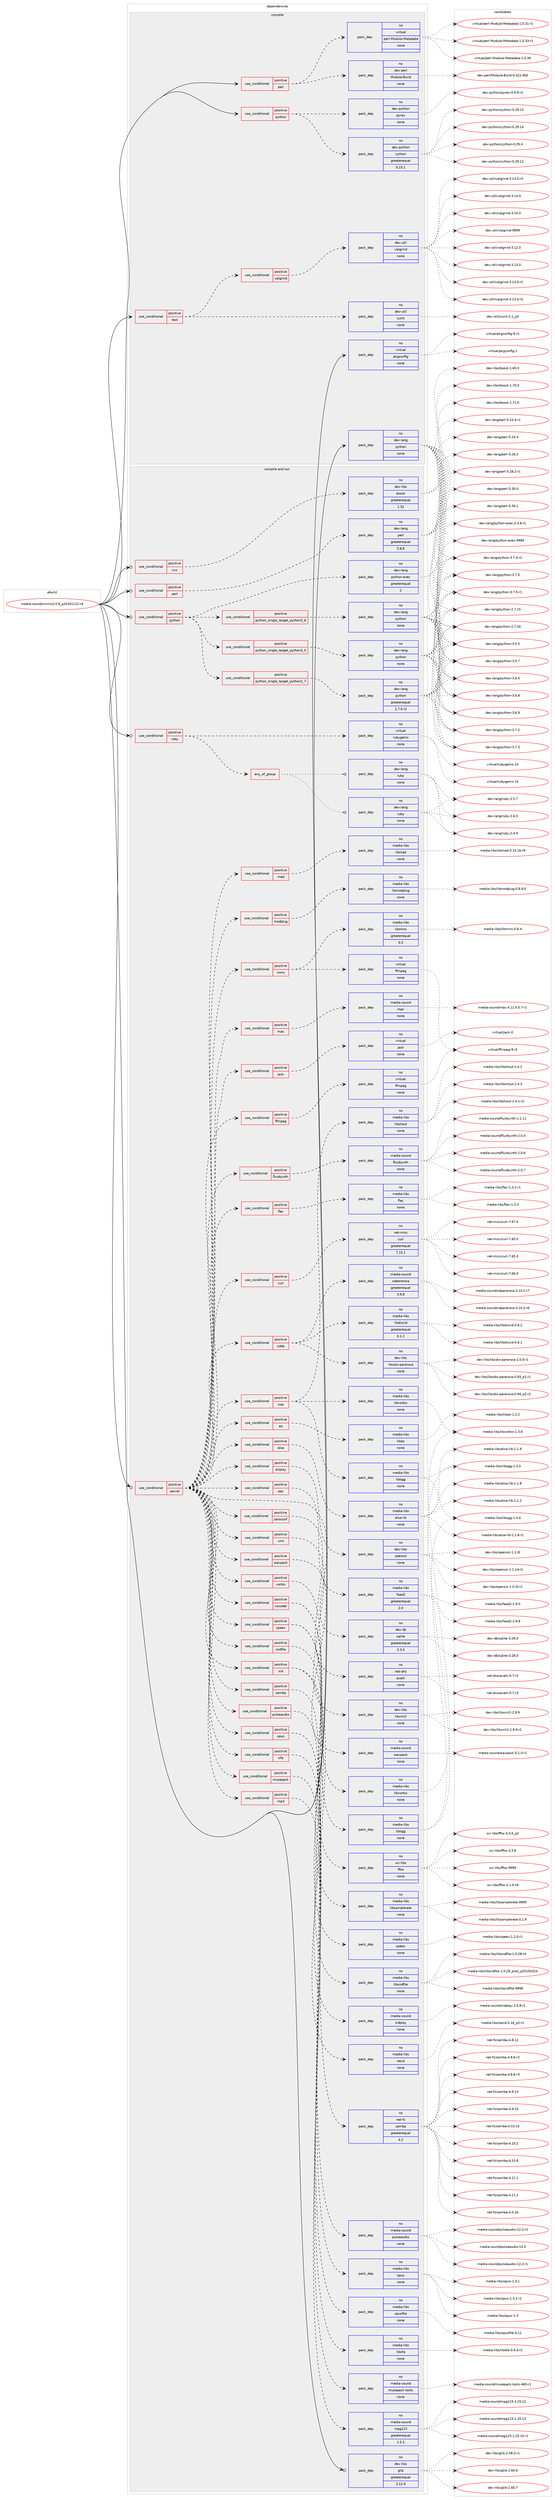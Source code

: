 digraph prolog {

# *************
# Graph options
# *************

newrank=true;
concentrate=true;
compound=true;
graph [rankdir=LR,fontname=Helvetica,fontsize=10,ranksep=1.5];#, ranksep=2.5, nodesep=0.2];
edge  [arrowhead=vee];
node  [fontname=Helvetica,fontsize=10];

# **********
# The ebuild
# **********

subgraph cluster_leftcol {
color=gray;
rank=same;
label=<<i>ebuild</i>>;
id [label="media-sound/xmms2-0.8_p20161122-r4", color=red, width=4, href="../media-sound/xmms2-0.8_p20161122-r4.svg"];
}

# ****************
# The dependencies
# ****************

subgraph cluster_midcol {
color=gray;
label=<<i>dependencies</i>>;
subgraph cluster_compile {
fillcolor="#eeeeee";
style=filled;
label=<<i>compile</i>>;
subgraph cond195336 {
dependency804444 [label=<<TABLE BORDER="0" CELLBORDER="1" CELLSPACING="0" CELLPADDING="4"><TR><TD ROWSPAN="3" CELLPADDING="10">use_conditional</TD></TR><TR><TD>positive</TD></TR><TR><TD>perl</TD></TR></TABLE>>, shape=none, color=red];
subgraph pack595050 {
dependency804445 [label=<<TABLE BORDER="0" CELLBORDER="1" CELLSPACING="0" CELLPADDING="4" WIDTH="220"><TR><TD ROWSPAN="6" CELLPADDING="30">pack_dep</TD></TR><TR><TD WIDTH="110">no</TD></TR><TR><TD>dev-perl</TD></TR><TR><TD>Module-Build</TD></TR><TR><TD>none</TD></TR><TR><TD></TD></TR></TABLE>>, shape=none, color=blue];
}
dependency804444:e -> dependency804445:w [weight=20,style="dashed",arrowhead="vee"];
subgraph pack595051 {
dependency804446 [label=<<TABLE BORDER="0" CELLBORDER="1" CELLSPACING="0" CELLPADDING="4" WIDTH="220"><TR><TD ROWSPAN="6" CELLPADDING="30">pack_dep</TD></TR><TR><TD WIDTH="110">no</TD></TR><TR><TD>virtual</TD></TR><TR><TD>perl-Module-Metadata</TD></TR><TR><TD>none</TD></TR><TR><TD></TD></TR></TABLE>>, shape=none, color=blue];
}
dependency804444:e -> dependency804446:w [weight=20,style="dashed",arrowhead="vee"];
}
id:e -> dependency804444:w [weight=20,style="solid",arrowhead="vee"];
subgraph cond195337 {
dependency804447 [label=<<TABLE BORDER="0" CELLBORDER="1" CELLSPACING="0" CELLPADDING="4"><TR><TD ROWSPAN="3" CELLPADDING="10">use_conditional</TD></TR><TR><TD>positive</TD></TR><TR><TD>python</TD></TR></TABLE>>, shape=none, color=red];
subgraph pack595052 {
dependency804448 [label=<<TABLE BORDER="0" CELLBORDER="1" CELLSPACING="0" CELLPADDING="4" WIDTH="220"><TR><TD ROWSPAN="6" CELLPADDING="30">pack_dep</TD></TR><TR><TD WIDTH="110">no</TD></TR><TR><TD>dev-python</TD></TR><TR><TD>cython</TD></TR><TR><TD>greaterequal</TD></TR><TR><TD>0.15.1</TD></TR></TABLE>>, shape=none, color=blue];
}
dependency804447:e -> dependency804448:w [weight=20,style="dashed",arrowhead="vee"];
subgraph pack595053 {
dependency804449 [label=<<TABLE BORDER="0" CELLBORDER="1" CELLSPACING="0" CELLPADDING="4" WIDTH="220"><TR><TD ROWSPAN="6" CELLPADDING="30">pack_dep</TD></TR><TR><TD WIDTH="110">no</TD></TR><TR><TD>dev-python</TD></TR><TR><TD>pyrex</TD></TR><TR><TD>none</TD></TR><TR><TD></TD></TR></TABLE>>, shape=none, color=blue];
}
dependency804447:e -> dependency804449:w [weight=20,style="dashed",arrowhead="vee"];
}
id:e -> dependency804447:w [weight=20,style="solid",arrowhead="vee"];
subgraph cond195338 {
dependency804450 [label=<<TABLE BORDER="0" CELLBORDER="1" CELLSPACING="0" CELLPADDING="4"><TR><TD ROWSPAN="3" CELLPADDING="10">use_conditional</TD></TR><TR><TD>positive</TD></TR><TR><TD>test</TD></TR></TABLE>>, shape=none, color=red];
subgraph pack595054 {
dependency804451 [label=<<TABLE BORDER="0" CELLBORDER="1" CELLSPACING="0" CELLPADDING="4" WIDTH="220"><TR><TD ROWSPAN="6" CELLPADDING="30">pack_dep</TD></TR><TR><TD WIDTH="110">no</TD></TR><TR><TD>dev-util</TD></TR><TR><TD>cunit</TD></TR><TR><TD>none</TD></TR><TR><TD></TD></TR></TABLE>>, shape=none, color=blue];
}
dependency804450:e -> dependency804451:w [weight=20,style="dashed",arrowhead="vee"];
subgraph cond195339 {
dependency804452 [label=<<TABLE BORDER="0" CELLBORDER="1" CELLSPACING="0" CELLPADDING="4"><TR><TD ROWSPAN="3" CELLPADDING="10">use_conditional</TD></TR><TR><TD>positive</TD></TR><TR><TD>valgrind</TD></TR></TABLE>>, shape=none, color=red];
subgraph pack595055 {
dependency804453 [label=<<TABLE BORDER="0" CELLBORDER="1" CELLSPACING="0" CELLPADDING="4" WIDTH="220"><TR><TD ROWSPAN="6" CELLPADDING="30">pack_dep</TD></TR><TR><TD WIDTH="110">no</TD></TR><TR><TD>dev-util</TD></TR><TR><TD>valgrind</TD></TR><TR><TD>none</TD></TR><TR><TD></TD></TR></TABLE>>, shape=none, color=blue];
}
dependency804452:e -> dependency804453:w [weight=20,style="dashed",arrowhead="vee"];
}
dependency804450:e -> dependency804452:w [weight=20,style="dashed",arrowhead="vee"];
}
id:e -> dependency804450:w [weight=20,style="solid",arrowhead="vee"];
subgraph pack595056 {
dependency804454 [label=<<TABLE BORDER="0" CELLBORDER="1" CELLSPACING="0" CELLPADDING="4" WIDTH="220"><TR><TD ROWSPAN="6" CELLPADDING="30">pack_dep</TD></TR><TR><TD WIDTH="110">no</TD></TR><TR><TD>dev-lang</TD></TR><TR><TD>python</TD></TR><TR><TD>none</TD></TR><TR><TD></TD></TR></TABLE>>, shape=none, color=blue];
}
id:e -> dependency804454:w [weight=20,style="solid",arrowhead="vee"];
subgraph pack595057 {
dependency804455 [label=<<TABLE BORDER="0" CELLBORDER="1" CELLSPACING="0" CELLPADDING="4" WIDTH="220"><TR><TD ROWSPAN="6" CELLPADDING="30">pack_dep</TD></TR><TR><TD WIDTH="110">no</TD></TR><TR><TD>virtual</TD></TR><TR><TD>pkgconfig</TD></TR><TR><TD>none</TD></TR><TR><TD></TD></TR></TABLE>>, shape=none, color=blue];
}
id:e -> dependency804455:w [weight=20,style="solid",arrowhead="vee"];
}
subgraph cluster_compileandrun {
fillcolor="#eeeeee";
style=filled;
label=<<i>compile and run</i>>;
subgraph cond195340 {
dependency804456 [label=<<TABLE BORDER="0" CELLBORDER="1" CELLSPACING="0" CELLPADDING="4"><TR><TD ROWSPAN="3" CELLPADDING="10">use_conditional</TD></TR><TR><TD>positive</TD></TR><TR><TD>cxx</TD></TR></TABLE>>, shape=none, color=red];
subgraph pack595058 {
dependency804457 [label=<<TABLE BORDER="0" CELLBORDER="1" CELLSPACING="0" CELLPADDING="4" WIDTH="220"><TR><TD ROWSPAN="6" CELLPADDING="30">pack_dep</TD></TR><TR><TD WIDTH="110">no</TD></TR><TR><TD>dev-libs</TD></TR><TR><TD>boost</TD></TR><TR><TD>greaterequal</TD></TR><TR><TD>1.32</TD></TR></TABLE>>, shape=none, color=blue];
}
dependency804456:e -> dependency804457:w [weight=20,style="dashed",arrowhead="vee"];
}
id:e -> dependency804456:w [weight=20,style="solid",arrowhead="odotvee"];
subgraph cond195341 {
dependency804458 [label=<<TABLE BORDER="0" CELLBORDER="1" CELLSPACING="0" CELLPADDING="4"><TR><TD ROWSPAN="3" CELLPADDING="10">use_conditional</TD></TR><TR><TD>positive</TD></TR><TR><TD>perl</TD></TR></TABLE>>, shape=none, color=red];
subgraph pack595059 {
dependency804459 [label=<<TABLE BORDER="0" CELLBORDER="1" CELLSPACING="0" CELLPADDING="4" WIDTH="220"><TR><TD ROWSPAN="6" CELLPADDING="30">pack_dep</TD></TR><TR><TD WIDTH="110">no</TD></TR><TR><TD>dev-lang</TD></TR><TR><TD>perl</TD></TR><TR><TD>greaterequal</TD></TR><TR><TD>5.8.8</TD></TR></TABLE>>, shape=none, color=blue];
}
dependency804458:e -> dependency804459:w [weight=20,style="dashed",arrowhead="vee"];
}
id:e -> dependency804458:w [weight=20,style="solid",arrowhead="odotvee"];
subgraph cond195342 {
dependency804460 [label=<<TABLE BORDER="0" CELLBORDER="1" CELLSPACING="0" CELLPADDING="4"><TR><TD ROWSPAN="3" CELLPADDING="10">use_conditional</TD></TR><TR><TD>positive</TD></TR><TR><TD>python</TD></TR></TABLE>>, shape=none, color=red];
subgraph cond195343 {
dependency804461 [label=<<TABLE BORDER="0" CELLBORDER="1" CELLSPACING="0" CELLPADDING="4"><TR><TD ROWSPAN="3" CELLPADDING="10">use_conditional</TD></TR><TR><TD>positive</TD></TR><TR><TD>python_single_target_python2_7</TD></TR></TABLE>>, shape=none, color=red];
subgraph pack595060 {
dependency804462 [label=<<TABLE BORDER="0" CELLBORDER="1" CELLSPACING="0" CELLPADDING="4" WIDTH="220"><TR><TD ROWSPAN="6" CELLPADDING="30">pack_dep</TD></TR><TR><TD WIDTH="110">no</TD></TR><TR><TD>dev-lang</TD></TR><TR><TD>python</TD></TR><TR><TD>greaterequal</TD></TR><TR><TD>2.7.5-r2</TD></TR></TABLE>>, shape=none, color=blue];
}
dependency804461:e -> dependency804462:w [weight=20,style="dashed",arrowhead="vee"];
}
dependency804460:e -> dependency804461:w [weight=20,style="dashed",arrowhead="vee"];
subgraph cond195344 {
dependency804463 [label=<<TABLE BORDER="0" CELLBORDER="1" CELLSPACING="0" CELLPADDING="4"><TR><TD ROWSPAN="3" CELLPADDING="10">use_conditional</TD></TR><TR><TD>positive</TD></TR><TR><TD>python_single_target_python3_5</TD></TR></TABLE>>, shape=none, color=red];
subgraph pack595061 {
dependency804464 [label=<<TABLE BORDER="0" CELLBORDER="1" CELLSPACING="0" CELLPADDING="4" WIDTH="220"><TR><TD ROWSPAN="6" CELLPADDING="30">pack_dep</TD></TR><TR><TD WIDTH="110">no</TD></TR><TR><TD>dev-lang</TD></TR><TR><TD>python</TD></TR><TR><TD>none</TD></TR><TR><TD></TD></TR></TABLE>>, shape=none, color=blue];
}
dependency804463:e -> dependency804464:w [weight=20,style="dashed",arrowhead="vee"];
}
dependency804460:e -> dependency804463:w [weight=20,style="dashed",arrowhead="vee"];
subgraph cond195345 {
dependency804465 [label=<<TABLE BORDER="0" CELLBORDER="1" CELLSPACING="0" CELLPADDING="4"><TR><TD ROWSPAN="3" CELLPADDING="10">use_conditional</TD></TR><TR><TD>positive</TD></TR><TR><TD>python_single_target_python3_6</TD></TR></TABLE>>, shape=none, color=red];
subgraph pack595062 {
dependency804466 [label=<<TABLE BORDER="0" CELLBORDER="1" CELLSPACING="0" CELLPADDING="4" WIDTH="220"><TR><TD ROWSPAN="6" CELLPADDING="30">pack_dep</TD></TR><TR><TD WIDTH="110">no</TD></TR><TR><TD>dev-lang</TD></TR><TR><TD>python</TD></TR><TR><TD>none</TD></TR><TR><TD></TD></TR></TABLE>>, shape=none, color=blue];
}
dependency804465:e -> dependency804466:w [weight=20,style="dashed",arrowhead="vee"];
}
dependency804460:e -> dependency804465:w [weight=20,style="dashed",arrowhead="vee"];
subgraph pack595063 {
dependency804467 [label=<<TABLE BORDER="0" CELLBORDER="1" CELLSPACING="0" CELLPADDING="4" WIDTH="220"><TR><TD ROWSPAN="6" CELLPADDING="30">pack_dep</TD></TR><TR><TD WIDTH="110">no</TD></TR><TR><TD>dev-lang</TD></TR><TR><TD>python-exec</TD></TR><TR><TD>greaterequal</TD></TR><TR><TD>2</TD></TR></TABLE>>, shape=none, color=blue];
}
dependency804460:e -> dependency804467:w [weight=20,style="dashed",arrowhead="vee"];
}
id:e -> dependency804460:w [weight=20,style="solid",arrowhead="odotvee"];
subgraph cond195346 {
dependency804468 [label=<<TABLE BORDER="0" CELLBORDER="1" CELLSPACING="0" CELLPADDING="4"><TR><TD ROWSPAN="3" CELLPADDING="10">use_conditional</TD></TR><TR><TD>positive</TD></TR><TR><TD>ruby</TD></TR></TABLE>>, shape=none, color=red];
subgraph any13610 {
dependency804469 [label=<<TABLE BORDER="0" CELLBORDER="1" CELLSPACING="0" CELLPADDING="4"><TR><TD CELLPADDING="10">any_of_group</TD></TR></TABLE>>, shape=none, color=red];subgraph pack595064 {
dependency804470 [label=<<TABLE BORDER="0" CELLBORDER="1" CELLSPACING="0" CELLPADDING="4" WIDTH="220"><TR><TD ROWSPAN="6" CELLPADDING="30">pack_dep</TD></TR><TR><TD WIDTH="110">no</TD></TR><TR><TD>dev-lang</TD></TR><TR><TD>ruby</TD></TR><TR><TD>none</TD></TR><TR><TD></TD></TR></TABLE>>, shape=none, color=blue];
}
dependency804469:e -> dependency804470:w [weight=20,style="dotted",arrowhead="oinv"];
subgraph pack595065 {
dependency804471 [label=<<TABLE BORDER="0" CELLBORDER="1" CELLSPACING="0" CELLPADDING="4" WIDTH="220"><TR><TD ROWSPAN="6" CELLPADDING="30">pack_dep</TD></TR><TR><TD WIDTH="110">no</TD></TR><TR><TD>dev-lang</TD></TR><TR><TD>ruby</TD></TR><TR><TD>none</TD></TR><TR><TD></TD></TR></TABLE>>, shape=none, color=blue];
}
dependency804469:e -> dependency804471:w [weight=20,style="dotted",arrowhead="oinv"];
}
dependency804468:e -> dependency804469:w [weight=20,style="dashed",arrowhead="vee"];
subgraph pack595066 {
dependency804472 [label=<<TABLE BORDER="0" CELLBORDER="1" CELLSPACING="0" CELLPADDING="4" WIDTH="220"><TR><TD ROWSPAN="6" CELLPADDING="30">pack_dep</TD></TR><TR><TD WIDTH="110">no</TD></TR><TR><TD>virtual</TD></TR><TR><TD>rubygems</TD></TR><TR><TD>none</TD></TR><TR><TD></TD></TR></TABLE>>, shape=none, color=blue];
}
dependency804468:e -> dependency804472:w [weight=20,style="dashed",arrowhead="vee"];
}
id:e -> dependency804468:w [weight=20,style="solid",arrowhead="odotvee"];
subgraph cond195347 {
dependency804473 [label=<<TABLE BORDER="0" CELLBORDER="1" CELLSPACING="0" CELLPADDING="4"><TR><TD ROWSPAN="3" CELLPADDING="10">use_conditional</TD></TR><TR><TD>positive</TD></TR><TR><TD>server</TD></TR></TABLE>>, shape=none, color=red];
subgraph pack595067 {
dependency804474 [label=<<TABLE BORDER="0" CELLBORDER="1" CELLSPACING="0" CELLPADDING="4" WIDTH="220"><TR><TD ROWSPAN="6" CELLPADDING="30">pack_dep</TD></TR><TR><TD WIDTH="110">no</TD></TR><TR><TD>dev-db</TD></TR><TR><TD>sqlite</TD></TR><TR><TD>greaterequal</TD></TR><TR><TD>3.3.4</TD></TR></TABLE>>, shape=none, color=blue];
}
dependency804473:e -> dependency804474:w [weight=20,style="dashed",arrowhead="vee"];
subgraph cond195348 {
dependency804475 [label=<<TABLE BORDER="0" CELLBORDER="1" CELLSPACING="0" CELLPADDING="4"><TR><TD ROWSPAN="3" CELLPADDING="10">use_conditional</TD></TR><TR><TD>positive</TD></TR><TR><TD>aac</TD></TR></TABLE>>, shape=none, color=red];
subgraph pack595068 {
dependency804476 [label=<<TABLE BORDER="0" CELLBORDER="1" CELLSPACING="0" CELLPADDING="4" WIDTH="220"><TR><TD ROWSPAN="6" CELLPADDING="30">pack_dep</TD></TR><TR><TD WIDTH="110">no</TD></TR><TR><TD>media-libs</TD></TR><TR><TD>faad2</TD></TR><TR><TD>greaterequal</TD></TR><TR><TD>2.0</TD></TR></TABLE>>, shape=none, color=blue];
}
dependency804475:e -> dependency804476:w [weight=20,style="dashed",arrowhead="vee"];
}
dependency804473:e -> dependency804475:w [weight=20,style="dashed",arrowhead="vee"];
subgraph cond195349 {
dependency804477 [label=<<TABLE BORDER="0" CELLBORDER="1" CELLSPACING="0" CELLPADDING="4"><TR><TD ROWSPAN="3" CELLPADDING="10">use_conditional</TD></TR><TR><TD>positive</TD></TR><TR><TD>airplay</TD></TR></TABLE>>, shape=none, color=red];
subgraph pack595069 {
dependency804478 [label=<<TABLE BORDER="0" CELLBORDER="1" CELLSPACING="0" CELLPADDING="4" WIDTH="220"><TR><TD ROWSPAN="6" CELLPADDING="30">pack_dep</TD></TR><TR><TD WIDTH="110">no</TD></TR><TR><TD>dev-libs</TD></TR><TR><TD>openssl</TD></TR><TR><TD>none</TD></TR><TR><TD></TD></TR></TABLE>>, shape=none, color=blue];
}
dependency804477:e -> dependency804478:w [weight=20,style="dashed",arrowhead="vee"];
}
dependency804473:e -> dependency804477:w [weight=20,style="dashed",arrowhead="vee"];
subgraph cond195350 {
dependency804479 [label=<<TABLE BORDER="0" CELLBORDER="1" CELLSPACING="0" CELLPADDING="4"><TR><TD ROWSPAN="3" CELLPADDING="10">use_conditional</TD></TR><TR><TD>positive</TD></TR><TR><TD>alsa</TD></TR></TABLE>>, shape=none, color=red];
subgraph pack595070 {
dependency804480 [label=<<TABLE BORDER="0" CELLBORDER="1" CELLSPACING="0" CELLPADDING="4" WIDTH="220"><TR><TD ROWSPAN="6" CELLPADDING="30">pack_dep</TD></TR><TR><TD WIDTH="110">no</TD></TR><TR><TD>media-libs</TD></TR><TR><TD>alsa-lib</TD></TR><TR><TD>none</TD></TR><TR><TD></TD></TR></TABLE>>, shape=none, color=blue];
}
dependency804479:e -> dependency804480:w [weight=20,style="dashed",arrowhead="vee"];
}
dependency804473:e -> dependency804479:w [weight=20,style="dashed",arrowhead="vee"];
subgraph cond195351 {
dependency804481 [label=<<TABLE BORDER="0" CELLBORDER="1" CELLSPACING="0" CELLPADDING="4"><TR><TD ROWSPAN="3" CELLPADDING="10">use_conditional</TD></TR><TR><TD>positive</TD></TR><TR><TD>ao</TD></TR></TABLE>>, shape=none, color=red];
subgraph pack595071 {
dependency804482 [label=<<TABLE BORDER="0" CELLBORDER="1" CELLSPACING="0" CELLPADDING="4" WIDTH="220"><TR><TD ROWSPAN="6" CELLPADDING="30">pack_dep</TD></TR><TR><TD WIDTH="110">no</TD></TR><TR><TD>media-libs</TD></TR><TR><TD>libao</TD></TR><TR><TD>none</TD></TR><TR><TD></TD></TR></TABLE>>, shape=none, color=blue];
}
dependency804481:e -> dependency804482:w [weight=20,style="dashed",arrowhead="vee"];
}
dependency804473:e -> dependency804481:w [weight=20,style="dashed",arrowhead="vee"];
subgraph cond195352 {
dependency804483 [label=<<TABLE BORDER="0" CELLBORDER="1" CELLSPACING="0" CELLPADDING="4"><TR><TD ROWSPAN="3" CELLPADDING="10">use_conditional</TD></TR><TR><TD>positive</TD></TR><TR><TD>cdda</TD></TR></TABLE>>, shape=none, color=red];
subgraph pack595072 {
dependency804484 [label=<<TABLE BORDER="0" CELLBORDER="1" CELLSPACING="0" CELLPADDING="4" WIDTH="220"><TR><TD ROWSPAN="6" CELLPADDING="30">pack_dep</TD></TR><TR><TD WIDTH="110">no</TD></TR><TR><TD>dev-libs</TD></TR><TR><TD>libcdio-paranoia</TD></TR><TR><TD>none</TD></TR><TR><TD></TD></TR></TABLE>>, shape=none, color=blue];
}
dependency804483:e -> dependency804484:w [weight=20,style="dashed",arrowhead="vee"];
subgraph pack595073 {
dependency804485 [label=<<TABLE BORDER="0" CELLBORDER="1" CELLSPACING="0" CELLPADDING="4" WIDTH="220"><TR><TD ROWSPAN="6" CELLPADDING="30">pack_dep</TD></TR><TR><TD WIDTH="110">no</TD></TR><TR><TD>media-libs</TD></TR><TR><TD>libdiscid</TD></TR><TR><TD>greaterequal</TD></TR><TR><TD>0.1.1</TD></TR></TABLE>>, shape=none, color=blue];
}
dependency804483:e -> dependency804485:w [weight=20,style="dashed",arrowhead="vee"];
subgraph pack595074 {
dependency804486 [label=<<TABLE BORDER="0" CELLBORDER="1" CELLSPACING="0" CELLPADDING="4" WIDTH="220"><TR><TD ROWSPAN="6" CELLPADDING="30">pack_dep</TD></TR><TR><TD WIDTH="110">no</TD></TR><TR><TD>media-sound</TD></TR><TR><TD>cdparanoia</TD></TR><TR><TD>greaterequal</TD></TR><TR><TD>3.9.8</TD></TR></TABLE>>, shape=none, color=blue];
}
dependency804483:e -> dependency804486:w [weight=20,style="dashed",arrowhead="vee"];
}
dependency804473:e -> dependency804483:w [weight=20,style="dashed",arrowhead="vee"];
subgraph cond195353 {
dependency804487 [label=<<TABLE BORDER="0" CELLBORDER="1" CELLSPACING="0" CELLPADDING="4"><TR><TD ROWSPAN="3" CELLPADDING="10">use_conditional</TD></TR><TR><TD>positive</TD></TR><TR><TD>curl</TD></TR></TABLE>>, shape=none, color=red];
subgraph pack595075 {
dependency804488 [label=<<TABLE BORDER="0" CELLBORDER="1" CELLSPACING="0" CELLPADDING="4" WIDTH="220"><TR><TD ROWSPAN="6" CELLPADDING="30">pack_dep</TD></TR><TR><TD WIDTH="110">no</TD></TR><TR><TD>net-misc</TD></TR><TR><TD>curl</TD></TR><TR><TD>greaterequal</TD></TR><TR><TD>7.15.1</TD></TR></TABLE>>, shape=none, color=blue];
}
dependency804487:e -> dependency804488:w [weight=20,style="dashed",arrowhead="vee"];
}
dependency804473:e -> dependency804487:w [weight=20,style="dashed",arrowhead="vee"];
subgraph cond195354 {
dependency804489 [label=<<TABLE BORDER="0" CELLBORDER="1" CELLSPACING="0" CELLPADDING="4"><TR><TD ROWSPAN="3" CELLPADDING="10">use_conditional</TD></TR><TR><TD>positive</TD></TR><TR><TD>ffmpeg</TD></TR></TABLE>>, shape=none, color=red];
subgraph pack595076 {
dependency804490 [label=<<TABLE BORDER="0" CELLBORDER="1" CELLSPACING="0" CELLPADDING="4" WIDTH="220"><TR><TD ROWSPAN="6" CELLPADDING="30">pack_dep</TD></TR><TR><TD WIDTH="110">no</TD></TR><TR><TD>virtual</TD></TR><TR><TD>ffmpeg</TD></TR><TR><TD>none</TD></TR><TR><TD></TD></TR></TABLE>>, shape=none, color=blue];
}
dependency804489:e -> dependency804490:w [weight=20,style="dashed",arrowhead="vee"];
}
dependency804473:e -> dependency804489:w [weight=20,style="dashed",arrowhead="vee"];
subgraph cond195355 {
dependency804491 [label=<<TABLE BORDER="0" CELLBORDER="1" CELLSPACING="0" CELLPADDING="4"><TR><TD ROWSPAN="3" CELLPADDING="10">use_conditional</TD></TR><TR><TD>positive</TD></TR><TR><TD>flac</TD></TR></TABLE>>, shape=none, color=red];
subgraph pack595077 {
dependency804492 [label=<<TABLE BORDER="0" CELLBORDER="1" CELLSPACING="0" CELLPADDING="4" WIDTH="220"><TR><TD ROWSPAN="6" CELLPADDING="30">pack_dep</TD></TR><TR><TD WIDTH="110">no</TD></TR><TR><TD>media-libs</TD></TR><TR><TD>flac</TD></TR><TR><TD>none</TD></TR><TR><TD></TD></TR></TABLE>>, shape=none, color=blue];
}
dependency804491:e -> dependency804492:w [weight=20,style="dashed",arrowhead="vee"];
}
dependency804473:e -> dependency804491:w [weight=20,style="dashed",arrowhead="vee"];
subgraph cond195356 {
dependency804493 [label=<<TABLE BORDER="0" CELLBORDER="1" CELLSPACING="0" CELLPADDING="4"><TR><TD ROWSPAN="3" CELLPADDING="10">use_conditional</TD></TR><TR><TD>positive</TD></TR><TR><TD>fluidsynth</TD></TR></TABLE>>, shape=none, color=red];
subgraph pack595078 {
dependency804494 [label=<<TABLE BORDER="0" CELLBORDER="1" CELLSPACING="0" CELLPADDING="4" WIDTH="220"><TR><TD ROWSPAN="6" CELLPADDING="30">pack_dep</TD></TR><TR><TD WIDTH="110">no</TD></TR><TR><TD>media-sound</TD></TR><TR><TD>fluidsynth</TD></TR><TR><TD>none</TD></TR><TR><TD></TD></TR></TABLE>>, shape=none, color=blue];
}
dependency804493:e -> dependency804494:w [weight=20,style="dashed",arrowhead="vee"];
}
dependency804473:e -> dependency804493:w [weight=20,style="dashed",arrowhead="vee"];
subgraph cond195357 {
dependency804495 [label=<<TABLE BORDER="0" CELLBORDER="1" CELLSPACING="0" CELLPADDING="4"><TR><TD ROWSPAN="3" CELLPADDING="10">use_conditional</TD></TR><TR><TD>positive</TD></TR><TR><TD>ices</TD></TR></TABLE>>, shape=none, color=red];
subgraph pack595079 {
dependency804496 [label=<<TABLE BORDER="0" CELLBORDER="1" CELLSPACING="0" CELLPADDING="4" WIDTH="220"><TR><TD ROWSPAN="6" CELLPADDING="30">pack_dep</TD></TR><TR><TD WIDTH="110">no</TD></TR><TR><TD>media-libs</TD></TR><TR><TD>libogg</TD></TR><TR><TD>none</TD></TR><TR><TD></TD></TR></TABLE>>, shape=none, color=blue];
}
dependency804495:e -> dependency804496:w [weight=20,style="dashed",arrowhead="vee"];
subgraph pack595080 {
dependency804497 [label=<<TABLE BORDER="0" CELLBORDER="1" CELLSPACING="0" CELLPADDING="4" WIDTH="220"><TR><TD ROWSPAN="6" CELLPADDING="30">pack_dep</TD></TR><TR><TD WIDTH="110">no</TD></TR><TR><TD>media-libs</TD></TR><TR><TD>libshout</TD></TR><TR><TD>none</TD></TR><TR><TD></TD></TR></TABLE>>, shape=none, color=blue];
}
dependency804495:e -> dependency804497:w [weight=20,style="dashed",arrowhead="vee"];
subgraph pack595081 {
dependency804498 [label=<<TABLE BORDER="0" CELLBORDER="1" CELLSPACING="0" CELLPADDING="4" WIDTH="220"><TR><TD ROWSPAN="6" CELLPADDING="30">pack_dep</TD></TR><TR><TD WIDTH="110">no</TD></TR><TR><TD>media-libs</TD></TR><TR><TD>libvorbis</TD></TR><TR><TD>none</TD></TR><TR><TD></TD></TR></TABLE>>, shape=none, color=blue];
}
dependency804495:e -> dependency804498:w [weight=20,style="dashed",arrowhead="vee"];
}
dependency804473:e -> dependency804495:w [weight=20,style="dashed",arrowhead="vee"];
subgraph cond195358 {
dependency804499 [label=<<TABLE BORDER="0" CELLBORDER="1" CELLSPACING="0" CELLPADDING="4"><TR><TD ROWSPAN="3" CELLPADDING="10">use_conditional</TD></TR><TR><TD>positive</TD></TR><TR><TD>jack</TD></TR></TABLE>>, shape=none, color=red];
subgraph pack595082 {
dependency804500 [label=<<TABLE BORDER="0" CELLBORDER="1" CELLSPACING="0" CELLPADDING="4" WIDTH="220"><TR><TD ROWSPAN="6" CELLPADDING="30">pack_dep</TD></TR><TR><TD WIDTH="110">no</TD></TR><TR><TD>virtual</TD></TR><TR><TD>jack</TD></TR><TR><TD>none</TD></TR><TR><TD></TD></TR></TABLE>>, shape=none, color=blue];
}
dependency804499:e -> dependency804500:w [weight=20,style="dashed",arrowhead="vee"];
}
dependency804473:e -> dependency804499:w [weight=20,style="dashed",arrowhead="vee"];
subgraph cond195359 {
dependency804501 [label=<<TABLE BORDER="0" CELLBORDER="1" CELLSPACING="0" CELLPADDING="4"><TR><TD ROWSPAN="3" CELLPADDING="10">use_conditional</TD></TR><TR><TD>positive</TD></TR><TR><TD>mac</TD></TR></TABLE>>, shape=none, color=red];
subgraph pack595083 {
dependency804502 [label=<<TABLE BORDER="0" CELLBORDER="1" CELLSPACING="0" CELLPADDING="4" WIDTH="220"><TR><TD ROWSPAN="6" CELLPADDING="30">pack_dep</TD></TR><TR><TD WIDTH="110">no</TD></TR><TR><TD>media-sound</TD></TR><TR><TD>mac</TD></TR><TR><TD>none</TD></TR><TR><TD></TD></TR></TABLE>>, shape=none, color=blue];
}
dependency804501:e -> dependency804502:w [weight=20,style="dashed",arrowhead="vee"];
}
dependency804473:e -> dependency804501:w [weight=20,style="dashed",arrowhead="vee"];
subgraph cond195360 {
dependency804503 [label=<<TABLE BORDER="0" CELLBORDER="1" CELLSPACING="0" CELLPADDING="4"><TR><TD ROWSPAN="3" CELLPADDING="10">use_conditional</TD></TR><TR><TD>positive</TD></TR><TR><TD>mms</TD></TR></TABLE>>, shape=none, color=red];
subgraph pack595084 {
dependency804504 [label=<<TABLE BORDER="0" CELLBORDER="1" CELLSPACING="0" CELLPADDING="4" WIDTH="220"><TR><TD ROWSPAN="6" CELLPADDING="30">pack_dep</TD></TR><TR><TD WIDTH="110">no</TD></TR><TR><TD>virtual</TD></TR><TR><TD>ffmpeg</TD></TR><TR><TD>none</TD></TR><TR><TD></TD></TR></TABLE>>, shape=none, color=blue];
}
dependency804503:e -> dependency804504:w [weight=20,style="dashed",arrowhead="vee"];
subgraph pack595085 {
dependency804505 [label=<<TABLE BORDER="0" CELLBORDER="1" CELLSPACING="0" CELLPADDING="4" WIDTH="220"><TR><TD ROWSPAN="6" CELLPADDING="30">pack_dep</TD></TR><TR><TD WIDTH="110">no</TD></TR><TR><TD>media-libs</TD></TR><TR><TD>libmms</TD></TR><TR><TD>greaterequal</TD></TR><TR><TD>0.3</TD></TR></TABLE>>, shape=none, color=blue];
}
dependency804503:e -> dependency804505:w [weight=20,style="dashed",arrowhead="vee"];
}
dependency804473:e -> dependency804503:w [weight=20,style="dashed",arrowhead="vee"];
subgraph cond195361 {
dependency804506 [label=<<TABLE BORDER="0" CELLBORDER="1" CELLSPACING="0" CELLPADDING="4"><TR><TD ROWSPAN="3" CELLPADDING="10">use_conditional</TD></TR><TR><TD>positive</TD></TR><TR><TD>modplug</TD></TR></TABLE>>, shape=none, color=red];
subgraph pack595086 {
dependency804507 [label=<<TABLE BORDER="0" CELLBORDER="1" CELLSPACING="0" CELLPADDING="4" WIDTH="220"><TR><TD ROWSPAN="6" CELLPADDING="30">pack_dep</TD></TR><TR><TD WIDTH="110">no</TD></TR><TR><TD>media-libs</TD></TR><TR><TD>libmodplug</TD></TR><TR><TD>none</TD></TR><TR><TD></TD></TR></TABLE>>, shape=none, color=blue];
}
dependency804506:e -> dependency804507:w [weight=20,style="dashed",arrowhead="vee"];
}
dependency804473:e -> dependency804506:w [weight=20,style="dashed",arrowhead="vee"];
subgraph cond195362 {
dependency804508 [label=<<TABLE BORDER="0" CELLBORDER="1" CELLSPACING="0" CELLPADDING="4"><TR><TD ROWSPAN="3" CELLPADDING="10">use_conditional</TD></TR><TR><TD>positive</TD></TR><TR><TD>mad</TD></TR></TABLE>>, shape=none, color=red];
subgraph pack595087 {
dependency804509 [label=<<TABLE BORDER="0" CELLBORDER="1" CELLSPACING="0" CELLPADDING="4" WIDTH="220"><TR><TD ROWSPAN="6" CELLPADDING="30">pack_dep</TD></TR><TR><TD WIDTH="110">no</TD></TR><TR><TD>media-libs</TD></TR><TR><TD>libmad</TD></TR><TR><TD>none</TD></TR><TR><TD></TD></TR></TABLE>>, shape=none, color=blue];
}
dependency804508:e -> dependency804509:w [weight=20,style="dashed",arrowhead="vee"];
}
dependency804473:e -> dependency804508:w [weight=20,style="dashed",arrowhead="vee"];
subgraph cond195363 {
dependency804510 [label=<<TABLE BORDER="0" CELLBORDER="1" CELLSPACING="0" CELLPADDING="4"><TR><TD ROWSPAN="3" CELLPADDING="10">use_conditional</TD></TR><TR><TD>positive</TD></TR><TR><TD>mp3</TD></TR></TABLE>>, shape=none, color=red];
subgraph pack595088 {
dependency804511 [label=<<TABLE BORDER="0" CELLBORDER="1" CELLSPACING="0" CELLPADDING="4" WIDTH="220"><TR><TD ROWSPAN="6" CELLPADDING="30">pack_dep</TD></TR><TR><TD WIDTH="110">no</TD></TR><TR><TD>media-sound</TD></TR><TR><TD>mpg123</TD></TR><TR><TD>greaterequal</TD></TR><TR><TD>1.5.1</TD></TR></TABLE>>, shape=none, color=blue];
}
dependency804510:e -> dependency804511:w [weight=20,style="dashed",arrowhead="vee"];
}
dependency804473:e -> dependency804510:w [weight=20,style="dashed",arrowhead="vee"];
subgraph cond195364 {
dependency804512 [label=<<TABLE BORDER="0" CELLBORDER="1" CELLSPACING="0" CELLPADDING="4"><TR><TD ROWSPAN="3" CELLPADDING="10">use_conditional</TD></TR><TR><TD>positive</TD></TR><TR><TD>musepack</TD></TR></TABLE>>, shape=none, color=red];
subgraph pack595089 {
dependency804513 [label=<<TABLE BORDER="0" CELLBORDER="1" CELLSPACING="0" CELLPADDING="4" WIDTH="220"><TR><TD ROWSPAN="6" CELLPADDING="30">pack_dep</TD></TR><TR><TD WIDTH="110">no</TD></TR><TR><TD>media-sound</TD></TR><TR><TD>musepack-tools</TD></TR><TR><TD>none</TD></TR><TR><TD></TD></TR></TABLE>>, shape=none, color=blue];
}
dependency804512:e -> dependency804513:w [weight=20,style="dashed",arrowhead="vee"];
}
dependency804473:e -> dependency804512:w [weight=20,style="dashed",arrowhead="vee"];
subgraph cond195365 {
dependency804514 [label=<<TABLE BORDER="0" CELLBORDER="1" CELLSPACING="0" CELLPADDING="4"><TR><TD ROWSPAN="3" CELLPADDING="10">use_conditional</TD></TR><TR><TD>positive</TD></TR><TR><TD>ofa</TD></TR></TABLE>>, shape=none, color=red];
subgraph pack595090 {
dependency804515 [label=<<TABLE BORDER="0" CELLBORDER="1" CELLSPACING="0" CELLPADDING="4" WIDTH="220"><TR><TD ROWSPAN="6" CELLPADDING="30">pack_dep</TD></TR><TR><TD WIDTH="110">no</TD></TR><TR><TD>media-libs</TD></TR><TR><TD>libofa</TD></TR><TR><TD>none</TD></TR><TR><TD></TD></TR></TABLE>>, shape=none, color=blue];
}
dependency804514:e -> dependency804515:w [weight=20,style="dashed",arrowhead="vee"];
}
dependency804473:e -> dependency804514:w [weight=20,style="dashed",arrowhead="vee"];
subgraph cond195366 {
dependency804516 [label=<<TABLE BORDER="0" CELLBORDER="1" CELLSPACING="0" CELLPADDING="4"><TR><TD ROWSPAN="3" CELLPADDING="10">use_conditional</TD></TR><TR><TD>positive</TD></TR><TR><TD>opus</TD></TR></TABLE>>, shape=none, color=red];
subgraph pack595091 {
dependency804517 [label=<<TABLE BORDER="0" CELLBORDER="1" CELLSPACING="0" CELLPADDING="4" WIDTH="220"><TR><TD ROWSPAN="6" CELLPADDING="30">pack_dep</TD></TR><TR><TD WIDTH="110">no</TD></TR><TR><TD>media-libs</TD></TR><TR><TD>opus</TD></TR><TR><TD>none</TD></TR><TR><TD></TD></TR></TABLE>>, shape=none, color=blue];
}
dependency804516:e -> dependency804517:w [weight=20,style="dashed",arrowhead="vee"];
subgraph pack595092 {
dependency804518 [label=<<TABLE BORDER="0" CELLBORDER="1" CELLSPACING="0" CELLPADDING="4" WIDTH="220"><TR><TD ROWSPAN="6" CELLPADDING="30">pack_dep</TD></TR><TR><TD WIDTH="110">no</TD></TR><TR><TD>media-libs</TD></TR><TR><TD>opusfile</TD></TR><TR><TD>none</TD></TR><TR><TD></TD></TR></TABLE>>, shape=none, color=blue];
}
dependency804516:e -> dependency804518:w [weight=20,style="dashed",arrowhead="vee"];
}
dependency804473:e -> dependency804516:w [weight=20,style="dashed",arrowhead="vee"];
subgraph cond195367 {
dependency804519 [label=<<TABLE BORDER="0" CELLBORDER="1" CELLSPACING="0" CELLPADDING="4"><TR><TD ROWSPAN="3" CELLPADDING="10">use_conditional</TD></TR><TR><TD>positive</TD></TR><TR><TD>pulseaudio</TD></TR></TABLE>>, shape=none, color=red];
subgraph pack595093 {
dependency804520 [label=<<TABLE BORDER="0" CELLBORDER="1" CELLSPACING="0" CELLPADDING="4" WIDTH="220"><TR><TD ROWSPAN="6" CELLPADDING="30">pack_dep</TD></TR><TR><TD WIDTH="110">no</TD></TR><TR><TD>media-sound</TD></TR><TR><TD>pulseaudio</TD></TR><TR><TD>none</TD></TR><TR><TD></TD></TR></TABLE>>, shape=none, color=blue];
}
dependency804519:e -> dependency804520:w [weight=20,style="dashed",arrowhead="vee"];
}
dependency804473:e -> dependency804519:w [weight=20,style="dashed",arrowhead="vee"];
subgraph cond195368 {
dependency804521 [label=<<TABLE BORDER="0" CELLBORDER="1" CELLSPACING="0" CELLPADDING="4"><TR><TD ROWSPAN="3" CELLPADDING="10">use_conditional</TD></TR><TR><TD>positive</TD></TR><TR><TD>samba</TD></TR></TABLE>>, shape=none, color=red];
subgraph pack595094 {
dependency804522 [label=<<TABLE BORDER="0" CELLBORDER="1" CELLSPACING="0" CELLPADDING="4" WIDTH="220"><TR><TD ROWSPAN="6" CELLPADDING="30">pack_dep</TD></TR><TR><TD WIDTH="110">no</TD></TR><TR><TD>net-fs</TD></TR><TR><TD>samba</TD></TR><TR><TD>greaterequal</TD></TR><TR><TD>4.2</TD></TR></TABLE>>, shape=none, color=blue];
}
dependency804521:e -> dependency804522:w [weight=20,style="dashed",arrowhead="vee"];
}
dependency804473:e -> dependency804521:w [weight=20,style="dashed",arrowhead="vee"];
subgraph cond195369 {
dependency804523 [label=<<TABLE BORDER="0" CELLBORDER="1" CELLSPACING="0" CELLPADDING="4"><TR><TD ROWSPAN="3" CELLPADDING="10">use_conditional</TD></TR><TR><TD>positive</TD></TR><TR><TD>sid</TD></TR></TABLE>>, shape=none, color=red];
subgraph pack595095 {
dependency804524 [label=<<TABLE BORDER="0" CELLBORDER="1" CELLSPACING="0" CELLPADDING="4" WIDTH="220"><TR><TD ROWSPAN="6" CELLPADDING="30">pack_dep</TD></TR><TR><TD WIDTH="110">no</TD></TR><TR><TD>media-sound</TD></TR><TR><TD>sidplay</TD></TR><TR><TD>none</TD></TR><TR><TD></TD></TR></TABLE>>, shape=none, color=blue];
}
dependency804523:e -> dependency804524:w [weight=20,style="dashed",arrowhead="vee"];
subgraph pack595096 {
dependency804525 [label=<<TABLE BORDER="0" CELLBORDER="1" CELLSPACING="0" CELLPADDING="4" WIDTH="220"><TR><TD ROWSPAN="6" CELLPADDING="30">pack_dep</TD></TR><TR><TD WIDTH="110">no</TD></TR><TR><TD>media-libs</TD></TR><TR><TD>resid</TD></TR><TR><TD>none</TD></TR><TR><TD></TD></TR></TABLE>>, shape=none, color=blue];
}
dependency804523:e -> dependency804525:w [weight=20,style="dashed",arrowhead="vee"];
}
dependency804473:e -> dependency804523:w [weight=20,style="dashed",arrowhead="vee"];
subgraph cond195370 {
dependency804526 [label=<<TABLE BORDER="0" CELLBORDER="1" CELLSPACING="0" CELLPADDING="4"><TR><TD ROWSPAN="3" CELLPADDING="10">use_conditional</TD></TR><TR><TD>positive</TD></TR><TR><TD>sndfile</TD></TR></TABLE>>, shape=none, color=red];
subgraph pack595097 {
dependency804527 [label=<<TABLE BORDER="0" CELLBORDER="1" CELLSPACING="0" CELLPADDING="4" WIDTH="220"><TR><TD ROWSPAN="6" CELLPADDING="30">pack_dep</TD></TR><TR><TD WIDTH="110">no</TD></TR><TR><TD>media-libs</TD></TR><TR><TD>libsndfile</TD></TR><TR><TD>none</TD></TR><TR><TD></TD></TR></TABLE>>, shape=none, color=blue];
}
dependency804526:e -> dependency804527:w [weight=20,style="dashed",arrowhead="vee"];
}
dependency804473:e -> dependency804526:w [weight=20,style="dashed",arrowhead="vee"];
subgraph cond195371 {
dependency804528 [label=<<TABLE BORDER="0" CELLBORDER="1" CELLSPACING="0" CELLPADDING="4"><TR><TD ROWSPAN="3" CELLPADDING="10">use_conditional</TD></TR><TR><TD>positive</TD></TR><TR><TD>speex</TD></TR></TABLE>>, shape=none, color=red];
subgraph pack595098 {
dependency804529 [label=<<TABLE BORDER="0" CELLBORDER="1" CELLSPACING="0" CELLPADDING="4" WIDTH="220"><TR><TD ROWSPAN="6" CELLPADDING="30">pack_dep</TD></TR><TR><TD WIDTH="110">no</TD></TR><TR><TD>media-libs</TD></TR><TR><TD>speex</TD></TR><TR><TD>none</TD></TR><TR><TD></TD></TR></TABLE>>, shape=none, color=blue];
}
dependency804528:e -> dependency804529:w [weight=20,style="dashed",arrowhead="vee"];
subgraph pack595099 {
dependency804530 [label=<<TABLE BORDER="0" CELLBORDER="1" CELLSPACING="0" CELLPADDING="4" WIDTH="220"><TR><TD ROWSPAN="6" CELLPADDING="30">pack_dep</TD></TR><TR><TD WIDTH="110">no</TD></TR><TR><TD>media-libs</TD></TR><TR><TD>libogg</TD></TR><TR><TD>none</TD></TR><TR><TD></TD></TR></TABLE>>, shape=none, color=blue];
}
dependency804528:e -> dependency804530:w [weight=20,style="dashed",arrowhead="vee"];
}
dependency804473:e -> dependency804528:w [weight=20,style="dashed",arrowhead="vee"];
subgraph cond195372 {
dependency804531 [label=<<TABLE BORDER="0" CELLBORDER="1" CELLSPACING="0" CELLPADDING="4"><TR><TD ROWSPAN="3" CELLPADDING="10">use_conditional</TD></TR><TR><TD>positive</TD></TR><TR><TD>vorbis</TD></TR></TABLE>>, shape=none, color=red];
subgraph pack595100 {
dependency804532 [label=<<TABLE BORDER="0" CELLBORDER="1" CELLSPACING="0" CELLPADDING="4" WIDTH="220"><TR><TD ROWSPAN="6" CELLPADDING="30">pack_dep</TD></TR><TR><TD WIDTH="110">no</TD></TR><TR><TD>media-libs</TD></TR><TR><TD>libvorbis</TD></TR><TR><TD>none</TD></TR><TR><TD></TD></TR></TABLE>>, shape=none, color=blue];
}
dependency804531:e -> dependency804532:w [weight=20,style="dashed",arrowhead="vee"];
}
dependency804473:e -> dependency804531:w [weight=20,style="dashed",arrowhead="vee"];
subgraph cond195373 {
dependency804533 [label=<<TABLE BORDER="0" CELLBORDER="1" CELLSPACING="0" CELLPADDING="4"><TR><TD ROWSPAN="3" CELLPADDING="10">use_conditional</TD></TR><TR><TD>positive</TD></TR><TR><TD>vocoder</TD></TR></TABLE>>, shape=none, color=red];
subgraph pack595101 {
dependency804534 [label=<<TABLE BORDER="0" CELLBORDER="1" CELLSPACING="0" CELLPADDING="4" WIDTH="220"><TR><TD ROWSPAN="6" CELLPADDING="30">pack_dep</TD></TR><TR><TD WIDTH="110">no</TD></TR><TR><TD>sci-libs</TD></TR><TR><TD>fftw</TD></TR><TR><TD>none</TD></TR><TR><TD></TD></TR></TABLE>>, shape=none, color=blue];
}
dependency804533:e -> dependency804534:w [weight=20,style="dashed",arrowhead="vee"];
subgraph pack595102 {
dependency804535 [label=<<TABLE BORDER="0" CELLBORDER="1" CELLSPACING="0" CELLPADDING="4" WIDTH="220"><TR><TD ROWSPAN="6" CELLPADDING="30">pack_dep</TD></TR><TR><TD WIDTH="110">no</TD></TR><TR><TD>media-libs</TD></TR><TR><TD>libsamplerate</TD></TR><TR><TD>none</TD></TR><TR><TD></TD></TR></TABLE>>, shape=none, color=blue];
}
dependency804533:e -> dependency804535:w [weight=20,style="dashed",arrowhead="vee"];
}
dependency804473:e -> dependency804533:w [weight=20,style="dashed",arrowhead="vee"];
subgraph cond195374 {
dependency804536 [label=<<TABLE BORDER="0" CELLBORDER="1" CELLSPACING="0" CELLPADDING="4"><TR><TD ROWSPAN="3" CELLPADDING="10">use_conditional</TD></TR><TR><TD>positive</TD></TR><TR><TD>wavpack</TD></TR></TABLE>>, shape=none, color=red];
subgraph pack595103 {
dependency804537 [label=<<TABLE BORDER="0" CELLBORDER="1" CELLSPACING="0" CELLPADDING="4" WIDTH="220"><TR><TD ROWSPAN="6" CELLPADDING="30">pack_dep</TD></TR><TR><TD WIDTH="110">no</TD></TR><TR><TD>media-sound</TD></TR><TR><TD>wavpack</TD></TR><TR><TD>none</TD></TR><TR><TD></TD></TR></TABLE>>, shape=none, color=blue];
}
dependency804536:e -> dependency804537:w [weight=20,style="dashed",arrowhead="vee"];
}
dependency804473:e -> dependency804536:w [weight=20,style="dashed",arrowhead="vee"];
subgraph cond195375 {
dependency804538 [label=<<TABLE BORDER="0" CELLBORDER="1" CELLSPACING="0" CELLPADDING="4"><TR><TD ROWSPAN="3" CELLPADDING="10">use_conditional</TD></TR><TR><TD>positive</TD></TR><TR><TD>xml</TD></TR></TABLE>>, shape=none, color=red];
subgraph pack595104 {
dependency804539 [label=<<TABLE BORDER="0" CELLBORDER="1" CELLSPACING="0" CELLPADDING="4" WIDTH="220"><TR><TD ROWSPAN="6" CELLPADDING="30">pack_dep</TD></TR><TR><TD WIDTH="110">no</TD></TR><TR><TD>dev-libs</TD></TR><TR><TD>libxml2</TD></TR><TR><TD>none</TD></TR><TR><TD></TD></TR></TABLE>>, shape=none, color=blue];
}
dependency804538:e -> dependency804539:w [weight=20,style="dashed",arrowhead="vee"];
}
dependency804473:e -> dependency804538:w [weight=20,style="dashed",arrowhead="vee"];
subgraph cond195376 {
dependency804540 [label=<<TABLE BORDER="0" CELLBORDER="1" CELLSPACING="0" CELLPADDING="4"><TR><TD ROWSPAN="3" CELLPADDING="10">use_conditional</TD></TR><TR><TD>positive</TD></TR><TR><TD>zeroconf</TD></TR></TABLE>>, shape=none, color=red];
subgraph pack595105 {
dependency804541 [label=<<TABLE BORDER="0" CELLBORDER="1" CELLSPACING="0" CELLPADDING="4" WIDTH="220"><TR><TD ROWSPAN="6" CELLPADDING="30">pack_dep</TD></TR><TR><TD WIDTH="110">no</TD></TR><TR><TD>net-dns</TD></TR><TR><TD>avahi</TD></TR><TR><TD>none</TD></TR><TR><TD></TD></TR></TABLE>>, shape=none, color=blue];
}
dependency804540:e -> dependency804541:w [weight=20,style="dashed",arrowhead="vee"];
}
dependency804473:e -> dependency804540:w [weight=20,style="dashed",arrowhead="vee"];
}
id:e -> dependency804473:w [weight=20,style="solid",arrowhead="odotvee"];
subgraph pack595106 {
dependency804542 [label=<<TABLE BORDER="0" CELLBORDER="1" CELLSPACING="0" CELLPADDING="4" WIDTH="220"><TR><TD ROWSPAN="6" CELLPADDING="30">pack_dep</TD></TR><TR><TD WIDTH="110">no</TD></TR><TR><TD>dev-libs</TD></TR><TR><TD>glib</TD></TR><TR><TD>greaterequal</TD></TR><TR><TD>2.12.9</TD></TR></TABLE>>, shape=none, color=blue];
}
id:e -> dependency804542:w [weight=20,style="solid",arrowhead="odotvee"];
}
subgraph cluster_run {
fillcolor="#eeeeee";
style=filled;
label=<<i>run</i>>;
}
}

# **************
# The candidates
# **************

subgraph cluster_choices {
rank=same;
color=gray;
label=<<i>candidates</i>>;

subgraph choice595050 {
color=black;
nodesep=1;
choice100101118451121011141084777111100117108101456611710510810045484652505046524848 [label="dev-perl/Module-Build-0.422.400", color=red, width=4,href="../dev-perl/Module-Build-0.422.400.svg"];
dependency804445:e -> choice100101118451121011141084777111100117108101456611710510810045484652505046524848:w [style=dotted,weight="100"];
}
subgraph choice595051 {
color=black;
nodesep=1;
choice118105114116117971084711210111410845771111001171081014577101116971009711697454946484651494511449 [label="virtual/perl-Module-Metadata-1.0.31-r1", color=red, width=4,href="../virtual/perl-Module-Metadata-1.0.31-r1.svg"];
choice118105114116117971084711210111410845771111001171081014577101116971009711697454946484651514511449 [label="virtual/perl-Module-Metadata-1.0.33-r1", color=red, width=4,href="../virtual/perl-Module-Metadata-1.0.33-r1.svg"];
choice11810511411611797108471121011141084577111100117108101457710111697100971169745494648465154 [label="virtual/perl-Module-Metadata-1.0.36", color=red, width=4,href="../virtual/perl-Module-Metadata-1.0.36.svg"];
dependency804446:e -> choice118105114116117971084711210111410845771111001171081014577101116971009711697454946484651494511449:w [style=dotted,weight="100"];
dependency804446:e -> choice118105114116117971084711210111410845771111001171081014577101116971009711697454946484651514511449:w [style=dotted,weight="100"];
dependency804446:e -> choice11810511411611797108471121011141084577111100117108101457710111697100971169745494648465154:w [style=dotted,weight="100"];
}
subgraph choice595052 {
color=black;
nodesep=1;
choice1001011184511212111610411111047991211161041111104548465057464950 [label="dev-python/cython-0.29.12", color=red, width=4,href="../dev-python/cython-0.29.12.svg"];
choice1001011184511212111610411111047991211161041111104548465057464951 [label="dev-python/cython-0.29.13", color=red, width=4,href="../dev-python/cython-0.29.13.svg"];
choice1001011184511212111610411111047991211161041111104548465057464952 [label="dev-python/cython-0.29.14", color=red, width=4,href="../dev-python/cython-0.29.14.svg"];
choice10010111845112121116104111110479912111610411111045484650574652 [label="dev-python/cython-0.29.4", color=red, width=4,href="../dev-python/cython-0.29.4.svg"];
dependency804448:e -> choice1001011184511212111610411111047991211161041111104548465057464950:w [style=dotted,weight="100"];
dependency804448:e -> choice1001011184511212111610411111047991211161041111104548465057464951:w [style=dotted,weight="100"];
dependency804448:e -> choice1001011184511212111610411111047991211161041111104548465057464952:w [style=dotted,weight="100"];
dependency804448:e -> choice10010111845112121116104111110479912111610411111045484650574652:w [style=dotted,weight="100"];
}
subgraph choice595053 {
color=black;
nodesep=1;
choice10010111845112121116104111110471121211141011204548465746574511449 [label="dev-python/pyrex-0.9.9-r1", color=red, width=4,href="../dev-python/pyrex-0.9.9-r1.svg"];
dependency804449:e -> choice10010111845112121116104111110471121211141011204548465746574511449:w [style=dotted,weight="100"];
}
subgraph choice595054 {
color=black;
nodesep=1;
choice100101118451171161051084799117110105116455046499511251 [label="dev-util/cunit-2.1_p3", color=red, width=4,href="../dev-util/cunit-2.1_p3.svg"];
dependency804451:e -> choice100101118451171161051084799117110105116455046499511251:w [style=dotted,weight="100"];
}
subgraph choice595055 {
color=black;
nodesep=1;
choice10010111845117116105108471189710810311410511010045514649504648 [label="dev-util/valgrind-3.12.0", color=red, width=4,href="../dev-util/valgrind-3.12.0.svg"];
choice10010111845117116105108471189710810311410511010045514649514648 [label="dev-util/valgrind-3.13.0", color=red, width=4,href="../dev-util/valgrind-3.13.0.svg"];
choice100101118451171161051084711897108103114105110100455146495146484511449 [label="dev-util/valgrind-3.13.0-r1", color=red, width=4,href="../dev-util/valgrind-3.13.0-r1.svg"];
choice100101118451171161051084711897108103114105110100455146495146484511450 [label="dev-util/valgrind-3.13.0-r2", color=red, width=4,href="../dev-util/valgrind-3.13.0-r2.svg"];
choice100101118451171161051084711897108103114105110100455146495146484511451 [label="dev-util/valgrind-3.13.0-r3", color=red, width=4,href="../dev-util/valgrind-3.13.0-r3.svg"];
choice10010111845117116105108471189710810311410511010045514649524648 [label="dev-util/valgrind-3.14.0", color=red, width=4,href="../dev-util/valgrind-3.14.0.svg"];
choice10010111845117116105108471189710810311410511010045514649534648 [label="dev-util/valgrind-3.15.0", color=red, width=4,href="../dev-util/valgrind-3.15.0.svg"];
choice1001011184511711610510847118971081031141051101004557575757 [label="dev-util/valgrind-9999", color=red, width=4,href="../dev-util/valgrind-9999.svg"];
dependency804453:e -> choice10010111845117116105108471189710810311410511010045514649504648:w [style=dotted,weight="100"];
dependency804453:e -> choice10010111845117116105108471189710810311410511010045514649514648:w [style=dotted,weight="100"];
dependency804453:e -> choice100101118451171161051084711897108103114105110100455146495146484511449:w [style=dotted,weight="100"];
dependency804453:e -> choice100101118451171161051084711897108103114105110100455146495146484511450:w [style=dotted,weight="100"];
dependency804453:e -> choice100101118451171161051084711897108103114105110100455146495146484511451:w [style=dotted,weight="100"];
dependency804453:e -> choice10010111845117116105108471189710810311410511010045514649524648:w [style=dotted,weight="100"];
dependency804453:e -> choice10010111845117116105108471189710810311410511010045514649534648:w [style=dotted,weight="100"];
dependency804453:e -> choice1001011184511711610510847118971081031141051101004557575757:w [style=dotted,weight="100"];
}
subgraph choice595056 {
color=black;
nodesep=1;
choice10010111845108971101034711212111610411111045504655464953 [label="dev-lang/python-2.7.15", color=red, width=4,href="../dev-lang/python-2.7.15.svg"];
choice10010111845108971101034711212111610411111045504655464954 [label="dev-lang/python-2.7.16", color=red, width=4,href="../dev-lang/python-2.7.16.svg"];
choice100101118451089711010347112121116104111110455146534653 [label="dev-lang/python-3.5.5", color=red, width=4,href="../dev-lang/python-3.5.5.svg"];
choice100101118451089711010347112121116104111110455146534655 [label="dev-lang/python-3.5.7", color=red, width=4,href="../dev-lang/python-3.5.7.svg"];
choice100101118451089711010347112121116104111110455146544653 [label="dev-lang/python-3.6.5", color=red, width=4,href="../dev-lang/python-3.6.5.svg"];
choice100101118451089711010347112121116104111110455146544656 [label="dev-lang/python-3.6.8", color=red, width=4,href="../dev-lang/python-3.6.8.svg"];
choice100101118451089711010347112121116104111110455146544657 [label="dev-lang/python-3.6.9", color=red, width=4,href="../dev-lang/python-3.6.9.svg"];
choice100101118451089711010347112121116104111110455146554650 [label="dev-lang/python-3.7.2", color=red, width=4,href="../dev-lang/python-3.7.2.svg"];
choice100101118451089711010347112121116104111110455146554651 [label="dev-lang/python-3.7.3", color=red, width=4,href="../dev-lang/python-3.7.3.svg"];
choice1001011184510897110103471121211161041111104551465546524511449 [label="dev-lang/python-3.7.4-r1", color=red, width=4,href="../dev-lang/python-3.7.4-r1.svg"];
choice100101118451089711010347112121116104111110455146554653 [label="dev-lang/python-3.7.5", color=red, width=4,href="../dev-lang/python-3.7.5.svg"];
choice1001011184510897110103471121211161041111104551465546534511449 [label="dev-lang/python-3.7.5-r1", color=red, width=4,href="../dev-lang/python-3.7.5-r1.svg"];
dependency804454:e -> choice10010111845108971101034711212111610411111045504655464953:w [style=dotted,weight="100"];
dependency804454:e -> choice10010111845108971101034711212111610411111045504655464954:w [style=dotted,weight="100"];
dependency804454:e -> choice100101118451089711010347112121116104111110455146534653:w [style=dotted,weight="100"];
dependency804454:e -> choice100101118451089711010347112121116104111110455146534655:w [style=dotted,weight="100"];
dependency804454:e -> choice100101118451089711010347112121116104111110455146544653:w [style=dotted,weight="100"];
dependency804454:e -> choice100101118451089711010347112121116104111110455146544656:w [style=dotted,weight="100"];
dependency804454:e -> choice100101118451089711010347112121116104111110455146544657:w [style=dotted,weight="100"];
dependency804454:e -> choice100101118451089711010347112121116104111110455146554650:w [style=dotted,weight="100"];
dependency804454:e -> choice100101118451089711010347112121116104111110455146554651:w [style=dotted,weight="100"];
dependency804454:e -> choice1001011184510897110103471121211161041111104551465546524511449:w [style=dotted,weight="100"];
dependency804454:e -> choice100101118451089711010347112121116104111110455146554653:w [style=dotted,weight="100"];
dependency804454:e -> choice1001011184510897110103471121211161041111104551465546534511449:w [style=dotted,weight="100"];
}
subgraph choice595057 {
color=black;
nodesep=1;
choice11810511411611797108471121071039911111010210510345484511449 [label="virtual/pkgconfig-0-r1", color=red, width=4,href="../virtual/pkgconfig-0-r1.svg"];
choice1181051141161179710847112107103991111101021051034549 [label="virtual/pkgconfig-1", color=red, width=4,href="../virtual/pkgconfig-1.svg"];
dependency804455:e -> choice11810511411611797108471121071039911111010210510345484511449:w [style=dotted,weight="100"];
dependency804455:e -> choice1181051141161179710847112107103991111101021051034549:w [style=dotted,weight="100"];
}
subgraph choice595058 {
color=black;
nodesep=1;
choice1001011184510810598115479811111111511645494654534648 [label="dev-libs/boost-1.65.0", color=red, width=4,href="../dev-libs/boost-1.65.0.svg"];
choice1001011184510810598115479811111111511645494655484648 [label="dev-libs/boost-1.70.0", color=red, width=4,href="../dev-libs/boost-1.70.0.svg"];
choice1001011184510810598115479811111111511645494655494648 [label="dev-libs/boost-1.71.0", color=red, width=4,href="../dev-libs/boost-1.71.0.svg"];
dependency804457:e -> choice1001011184510810598115479811111111511645494654534648:w [style=dotted,weight="100"];
dependency804457:e -> choice1001011184510810598115479811111111511645494655484648:w [style=dotted,weight="100"];
dependency804457:e -> choice1001011184510810598115479811111111511645494655494648:w [style=dotted,weight="100"];
}
subgraph choice595059 {
color=black;
nodesep=1;
choice100101118451089711010347112101114108455346505246514511449 [label="dev-lang/perl-5.24.3-r1", color=red, width=4,href="../dev-lang/perl-5.24.3-r1.svg"];
choice10010111845108971101034711210111410845534650524652 [label="dev-lang/perl-5.24.4", color=red, width=4,href="../dev-lang/perl-5.24.4.svg"];
choice10010111845108971101034711210111410845534650544650 [label="dev-lang/perl-5.26.2", color=red, width=4,href="../dev-lang/perl-5.26.2.svg"];
choice100101118451089711010347112101114108455346505646504511449 [label="dev-lang/perl-5.28.2-r1", color=red, width=4,href="../dev-lang/perl-5.28.2-r1.svg"];
choice10010111845108971101034711210111410845534651484648 [label="dev-lang/perl-5.30.0", color=red, width=4,href="../dev-lang/perl-5.30.0.svg"];
choice10010111845108971101034711210111410845534651484649 [label="dev-lang/perl-5.30.1", color=red, width=4,href="../dev-lang/perl-5.30.1.svg"];
dependency804459:e -> choice100101118451089711010347112101114108455346505246514511449:w [style=dotted,weight="100"];
dependency804459:e -> choice10010111845108971101034711210111410845534650524652:w [style=dotted,weight="100"];
dependency804459:e -> choice10010111845108971101034711210111410845534650544650:w [style=dotted,weight="100"];
dependency804459:e -> choice100101118451089711010347112101114108455346505646504511449:w [style=dotted,weight="100"];
dependency804459:e -> choice10010111845108971101034711210111410845534651484648:w [style=dotted,weight="100"];
dependency804459:e -> choice10010111845108971101034711210111410845534651484649:w [style=dotted,weight="100"];
}
subgraph choice595060 {
color=black;
nodesep=1;
choice10010111845108971101034711212111610411111045504655464953 [label="dev-lang/python-2.7.15", color=red, width=4,href="../dev-lang/python-2.7.15.svg"];
choice10010111845108971101034711212111610411111045504655464954 [label="dev-lang/python-2.7.16", color=red, width=4,href="../dev-lang/python-2.7.16.svg"];
choice100101118451089711010347112121116104111110455146534653 [label="dev-lang/python-3.5.5", color=red, width=4,href="../dev-lang/python-3.5.5.svg"];
choice100101118451089711010347112121116104111110455146534655 [label="dev-lang/python-3.5.7", color=red, width=4,href="../dev-lang/python-3.5.7.svg"];
choice100101118451089711010347112121116104111110455146544653 [label="dev-lang/python-3.6.5", color=red, width=4,href="../dev-lang/python-3.6.5.svg"];
choice100101118451089711010347112121116104111110455146544656 [label="dev-lang/python-3.6.8", color=red, width=4,href="../dev-lang/python-3.6.8.svg"];
choice100101118451089711010347112121116104111110455146544657 [label="dev-lang/python-3.6.9", color=red, width=4,href="../dev-lang/python-3.6.9.svg"];
choice100101118451089711010347112121116104111110455146554650 [label="dev-lang/python-3.7.2", color=red, width=4,href="../dev-lang/python-3.7.2.svg"];
choice100101118451089711010347112121116104111110455146554651 [label="dev-lang/python-3.7.3", color=red, width=4,href="../dev-lang/python-3.7.3.svg"];
choice1001011184510897110103471121211161041111104551465546524511449 [label="dev-lang/python-3.7.4-r1", color=red, width=4,href="../dev-lang/python-3.7.4-r1.svg"];
choice100101118451089711010347112121116104111110455146554653 [label="dev-lang/python-3.7.5", color=red, width=4,href="../dev-lang/python-3.7.5.svg"];
choice1001011184510897110103471121211161041111104551465546534511449 [label="dev-lang/python-3.7.5-r1", color=red, width=4,href="../dev-lang/python-3.7.5-r1.svg"];
dependency804462:e -> choice10010111845108971101034711212111610411111045504655464953:w [style=dotted,weight="100"];
dependency804462:e -> choice10010111845108971101034711212111610411111045504655464954:w [style=dotted,weight="100"];
dependency804462:e -> choice100101118451089711010347112121116104111110455146534653:w [style=dotted,weight="100"];
dependency804462:e -> choice100101118451089711010347112121116104111110455146534655:w [style=dotted,weight="100"];
dependency804462:e -> choice100101118451089711010347112121116104111110455146544653:w [style=dotted,weight="100"];
dependency804462:e -> choice100101118451089711010347112121116104111110455146544656:w [style=dotted,weight="100"];
dependency804462:e -> choice100101118451089711010347112121116104111110455146544657:w [style=dotted,weight="100"];
dependency804462:e -> choice100101118451089711010347112121116104111110455146554650:w [style=dotted,weight="100"];
dependency804462:e -> choice100101118451089711010347112121116104111110455146554651:w [style=dotted,weight="100"];
dependency804462:e -> choice1001011184510897110103471121211161041111104551465546524511449:w [style=dotted,weight="100"];
dependency804462:e -> choice100101118451089711010347112121116104111110455146554653:w [style=dotted,weight="100"];
dependency804462:e -> choice1001011184510897110103471121211161041111104551465546534511449:w [style=dotted,weight="100"];
}
subgraph choice595061 {
color=black;
nodesep=1;
choice10010111845108971101034711212111610411111045504655464953 [label="dev-lang/python-2.7.15", color=red, width=4,href="../dev-lang/python-2.7.15.svg"];
choice10010111845108971101034711212111610411111045504655464954 [label="dev-lang/python-2.7.16", color=red, width=4,href="../dev-lang/python-2.7.16.svg"];
choice100101118451089711010347112121116104111110455146534653 [label="dev-lang/python-3.5.5", color=red, width=4,href="../dev-lang/python-3.5.5.svg"];
choice100101118451089711010347112121116104111110455146534655 [label="dev-lang/python-3.5.7", color=red, width=4,href="../dev-lang/python-3.5.7.svg"];
choice100101118451089711010347112121116104111110455146544653 [label="dev-lang/python-3.6.5", color=red, width=4,href="../dev-lang/python-3.6.5.svg"];
choice100101118451089711010347112121116104111110455146544656 [label="dev-lang/python-3.6.8", color=red, width=4,href="../dev-lang/python-3.6.8.svg"];
choice100101118451089711010347112121116104111110455146544657 [label="dev-lang/python-3.6.9", color=red, width=4,href="../dev-lang/python-3.6.9.svg"];
choice100101118451089711010347112121116104111110455146554650 [label="dev-lang/python-3.7.2", color=red, width=4,href="../dev-lang/python-3.7.2.svg"];
choice100101118451089711010347112121116104111110455146554651 [label="dev-lang/python-3.7.3", color=red, width=4,href="../dev-lang/python-3.7.3.svg"];
choice1001011184510897110103471121211161041111104551465546524511449 [label="dev-lang/python-3.7.4-r1", color=red, width=4,href="../dev-lang/python-3.7.4-r1.svg"];
choice100101118451089711010347112121116104111110455146554653 [label="dev-lang/python-3.7.5", color=red, width=4,href="../dev-lang/python-3.7.5.svg"];
choice1001011184510897110103471121211161041111104551465546534511449 [label="dev-lang/python-3.7.5-r1", color=red, width=4,href="../dev-lang/python-3.7.5-r1.svg"];
dependency804464:e -> choice10010111845108971101034711212111610411111045504655464953:w [style=dotted,weight="100"];
dependency804464:e -> choice10010111845108971101034711212111610411111045504655464954:w [style=dotted,weight="100"];
dependency804464:e -> choice100101118451089711010347112121116104111110455146534653:w [style=dotted,weight="100"];
dependency804464:e -> choice100101118451089711010347112121116104111110455146534655:w [style=dotted,weight="100"];
dependency804464:e -> choice100101118451089711010347112121116104111110455146544653:w [style=dotted,weight="100"];
dependency804464:e -> choice100101118451089711010347112121116104111110455146544656:w [style=dotted,weight="100"];
dependency804464:e -> choice100101118451089711010347112121116104111110455146544657:w [style=dotted,weight="100"];
dependency804464:e -> choice100101118451089711010347112121116104111110455146554650:w [style=dotted,weight="100"];
dependency804464:e -> choice100101118451089711010347112121116104111110455146554651:w [style=dotted,weight="100"];
dependency804464:e -> choice1001011184510897110103471121211161041111104551465546524511449:w [style=dotted,weight="100"];
dependency804464:e -> choice100101118451089711010347112121116104111110455146554653:w [style=dotted,weight="100"];
dependency804464:e -> choice1001011184510897110103471121211161041111104551465546534511449:w [style=dotted,weight="100"];
}
subgraph choice595062 {
color=black;
nodesep=1;
choice10010111845108971101034711212111610411111045504655464953 [label="dev-lang/python-2.7.15", color=red, width=4,href="../dev-lang/python-2.7.15.svg"];
choice10010111845108971101034711212111610411111045504655464954 [label="dev-lang/python-2.7.16", color=red, width=4,href="../dev-lang/python-2.7.16.svg"];
choice100101118451089711010347112121116104111110455146534653 [label="dev-lang/python-3.5.5", color=red, width=4,href="../dev-lang/python-3.5.5.svg"];
choice100101118451089711010347112121116104111110455146534655 [label="dev-lang/python-3.5.7", color=red, width=4,href="../dev-lang/python-3.5.7.svg"];
choice100101118451089711010347112121116104111110455146544653 [label="dev-lang/python-3.6.5", color=red, width=4,href="../dev-lang/python-3.6.5.svg"];
choice100101118451089711010347112121116104111110455146544656 [label="dev-lang/python-3.6.8", color=red, width=4,href="../dev-lang/python-3.6.8.svg"];
choice100101118451089711010347112121116104111110455146544657 [label="dev-lang/python-3.6.9", color=red, width=4,href="../dev-lang/python-3.6.9.svg"];
choice100101118451089711010347112121116104111110455146554650 [label="dev-lang/python-3.7.2", color=red, width=4,href="../dev-lang/python-3.7.2.svg"];
choice100101118451089711010347112121116104111110455146554651 [label="dev-lang/python-3.7.3", color=red, width=4,href="../dev-lang/python-3.7.3.svg"];
choice1001011184510897110103471121211161041111104551465546524511449 [label="dev-lang/python-3.7.4-r1", color=red, width=4,href="../dev-lang/python-3.7.4-r1.svg"];
choice100101118451089711010347112121116104111110455146554653 [label="dev-lang/python-3.7.5", color=red, width=4,href="../dev-lang/python-3.7.5.svg"];
choice1001011184510897110103471121211161041111104551465546534511449 [label="dev-lang/python-3.7.5-r1", color=red, width=4,href="../dev-lang/python-3.7.5-r1.svg"];
dependency804466:e -> choice10010111845108971101034711212111610411111045504655464953:w [style=dotted,weight="100"];
dependency804466:e -> choice10010111845108971101034711212111610411111045504655464954:w [style=dotted,weight="100"];
dependency804466:e -> choice100101118451089711010347112121116104111110455146534653:w [style=dotted,weight="100"];
dependency804466:e -> choice100101118451089711010347112121116104111110455146534655:w [style=dotted,weight="100"];
dependency804466:e -> choice100101118451089711010347112121116104111110455146544653:w [style=dotted,weight="100"];
dependency804466:e -> choice100101118451089711010347112121116104111110455146544656:w [style=dotted,weight="100"];
dependency804466:e -> choice100101118451089711010347112121116104111110455146544657:w [style=dotted,weight="100"];
dependency804466:e -> choice100101118451089711010347112121116104111110455146554650:w [style=dotted,weight="100"];
dependency804466:e -> choice100101118451089711010347112121116104111110455146554651:w [style=dotted,weight="100"];
dependency804466:e -> choice1001011184510897110103471121211161041111104551465546524511449:w [style=dotted,weight="100"];
dependency804466:e -> choice100101118451089711010347112121116104111110455146554653:w [style=dotted,weight="100"];
dependency804466:e -> choice1001011184510897110103471121211161041111104551465546534511449:w [style=dotted,weight="100"];
}
subgraph choice595063 {
color=black;
nodesep=1;
choice10010111845108971101034711212111610411111045101120101994550465246544511449 [label="dev-lang/python-exec-2.4.6-r1", color=red, width=4,href="../dev-lang/python-exec-2.4.6-r1.svg"];
choice10010111845108971101034711212111610411111045101120101994557575757 [label="dev-lang/python-exec-9999", color=red, width=4,href="../dev-lang/python-exec-9999.svg"];
dependency804467:e -> choice10010111845108971101034711212111610411111045101120101994550465246544511449:w [style=dotted,weight="100"];
dependency804467:e -> choice10010111845108971101034711212111610411111045101120101994557575757:w [style=dotted,weight="100"];
}
subgraph choice595064 {
color=black;
nodesep=1;
choice10010111845108971101034711411798121455046524657 [label="dev-lang/ruby-2.4.9", color=red, width=4,href="../dev-lang/ruby-2.4.9.svg"];
choice10010111845108971101034711411798121455046534655 [label="dev-lang/ruby-2.5.7", color=red, width=4,href="../dev-lang/ruby-2.5.7.svg"];
choice10010111845108971101034711411798121455046544653 [label="dev-lang/ruby-2.6.5", color=red, width=4,href="../dev-lang/ruby-2.6.5.svg"];
dependency804470:e -> choice10010111845108971101034711411798121455046524657:w [style=dotted,weight="100"];
dependency804470:e -> choice10010111845108971101034711411798121455046534655:w [style=dotted,weight="100"];
dependency804470:e -> choice10010111845108971101034711411798121455046544653:w [style=dotted,weight="100"];
}
subgraph choice595065 {
color=black;
nodesep=1;
choice10010111845108971101034711411798121455046524657 [label="dev-lang/ruby-2.4.9", color=red, width=4,href="../dev-lang/ruby-2.4.9.svg"];
choice10010111845108971101034711411798121455046534655 [label="dev-lang/ruby-2.5.7", color=red, width=4,href="../dev-lang/ruby-2.5.7.svg"];
choice10010111845108971101034711411798121455046544653 [label="dev-lang/ruby-2.6.5", color=red, width=4,href="../dev-lang/ruby-2.6.5.svg"];
dependency804471:e -> choice10010111845108971101034711411798121455046524657:w [style=dotted,weight="100"];
dependency804471:e -> choice10010111845108971101034711411798121455046534655:w [style=dotted,weight="100"];
dependency804471:e -> choice10010111845108971101034711411798121455046544653:w [style=dotted,weight="100"];
}
subgraph choice595066 {
color=black;
nodesep=1;
choice118105114116117971084711411798121103101109115454952 [label="virtual/rubygems-14", color=red, width=4,href="../virtual/rubygems-14.svg"];
choice118105114116117971084711411798121103101109115454953 [label="virtual/rubygems-15", color=red, width=4,href="../virtual/rubygems-15.svg"];
dependency804472:e -> choice118105114116117971084711411798121103101109115454952:w [style=dotted,weight="100"];
dependency804472:e -> choice118105114116117971084711411798121103101109115454953:w [style=dotted,weight="100"];
}
subgraph choice595067 {
color=black;
nodesep=1;
choice10010111845100984711511310810511610145514650564648 [label="dev-db/sqlite-3.28.0", color=red, width=4,href="../dev-db/sqlite-3.28.0.svg"];
choice10010111845100984711511310810511610145514650574648 [label="dev-db/sqlite-3.29.0", color=red, width=4,href="../dev-db/sqlite-3.29.0.svg"];
dependency804474:e -> choice10010111845100984711511310810511610145514650564648:w [style=dotted,weight="100"];
dependency804474:e -> choice10010111845100984711511310810511610145514650574648:w [style=dotted,weight="100"];
}
subgraph choice595068 {
color=black;
nodesep=1;
choice10910110010597451081059811547102979710050455046564656 [label="media-libs/faad2-2.8.8", color=red, width=4,href="../media-libs/faad2-2.8.8.svg"];
choice10910110010597451081059811547102979710050455046574648 [label="media-libs/faad2-2.9.0", color=red, width=4,href="../media-libs/faad2-2.9.0.svg"];
dependency804476:e -> choice10910110010597451081059811547102979710050455046564656:w [style=dotted,weight="100"];
dependency804476:e -> choice10910110010597451081059811547102979710050455046574648:w [style=dotted,weight="100"];
}
subgraph choice595069 {
color=black;
nodesep=1;
choice1001011184510810598115471111121011101151151084549464846501164511449 [label="dev-libs/openssl-1.0.2t-r1", color=red, width=4,href="../dev-libs/openssl-1.0.2t-r1.svg"];
choice100101118451081059811547111112101110115115108454946494648108 [label="dev-libs/openssl-1.1.0l", color=red, width=4,href="../dev-libs/openssl-1.1.0l.svg"];
choice1001011184510810598115471111121011101151151084549464946491004511450 [label="dev-libs/openssl-1.1.1d-r2", color=red, width=4,href="../dev-libs/openssl-1.1.1d-r2.svg"];
dependency804478:e -> choice1001011184510810598115471111121011101151151084549464846501164511449:w [style=dotted,weight="100"];
dependency804478:e -> choice100101118451081059811547111112101110115115108454946494648108:w [style=dotted,weight="100"];
dependency804478:e -> choice1001011184510810598115471111121011101151151084549464946491004511450:w [style=dotted,weight="100"];
}
subgraph choice595070 {
color=black;
nodesep=1;
choice1091011001059745108105981154797108115974510810598454946494650 [label="media-libs/alsa-lib-1.1.2", color=red, width=4,href="../media-libs/alsa-lib-1.1.2.svg"];
choice10910110010597451081059811547971081159745108105984549464946544511449 [label="media-libs/alsa-lib-1.1.6-r1", color=red, width=4,href="../media-libs/alsa-lib-1.1.6-r1.svg"];
choice1091011001059745108105981154797108115974510810598454946494656 [label="media-libs/alsa-lib-1.1.8", color=red, width=4,href="../media-libs/alsa-lib-1.1.8.svg"];
choice1091011001059745108105981154797108115974510810598454946494657 [label="media-libs/alsa-lib-1.1.9", color=red, width=4,href="../media-libs/alsa-lib-1.1.9.svg"];
dependency804480:e -> choice1091011001059745108105981154797108115974510810598454946494650:w [style=dotted,weight="100"];
dependency804480:e -> choice10910110010597451081059811547971081159745108105984549464946544511449:w [style=dotted,weight="100"];
dependency804480:e -> choice1091011001059745108105981154797108115974510810598454946494656:w [style=dotted,weight="100"];
dependency804480:e -> choice1091011001059745108105981154797108115974510810598454946494657:w [style=dotted,weight="100"];
}
subgraph choice595071 {
color=black;
nodesep=1;
choice109101100105974510810598115471081059897111454946504650 [label="media-libs/libao-1.2.2", color=red, width=4,href="../media-libs/libao-1.2.2.svg"];
dependency804482:e -> choice109101100105974510810598115471081059897111454946504650:w [style=dotted,weight="100"];
}
subgraph choice595072 {
color=black;
nodesep=1;
choice100101118451081059811547108105989910010511145112971149711011110597454846575195112494511449 [label="dev-libs/libcdio-paranoia-0.93_p1-r1", color=red, width=4,href="../dev-libs/libcdio-paranoia-0.93_p1-r1.svg"];
choice100101118451081059811547108105989910010511145112971149711011110597454846575295112504511450 [label="dev-libs/libcdio-paranoia-0.94_p2-r2", color=red, width=4,href="../dev-libs/libcdio-paranoia-0.94_p2-r2.svg"];
choice1001011184510810598115471081059899100105111451129711497110111105974550464846484511449 [label="dev-libs/libcdio-paranoia-2.0.0-r1", color=red, width=4,href="../dev-libs/libcdio-paranoia-2.0.0-r1.svg"];
dependency804484:e -> choice100101118451081059811547108105989910010511145112971149711011110597454846575195112494511449:w [style=dotted,weight="100"];
dependency804484:e -> choice100101118451081059811547108105989910010511145112971149711011110597454846575295112504511450:w [style=dotted,weight="100"];
dependency804484:e -> choice1001011184510810598115471081059899100105111451129711497110111105974550464846484511449:w [style=dotted,weight="100"];
}
subgraph choice595073 {
color=black;
nodesep=1;
choice109101100105974510810598115471081059810010511599105100454846544649 [label="media-libs/libdiscid-0.6.1", color=red, width=4,href="../media-libs/libdiscid-0.6.1.svg"];
choice109101100105974510810598115471081059810010511599105100454846544650 [label="media-libs/libdiscid-0.6.2", color=red, width=4,href="../media-libs/libdiscid-0.6.2.svg"];
dependency804485:e -> choice109101100105974510810598115471081059810010511599105100454846544649:w [style=dotted,weight="100"];
dependency804485:e -> choice109101100105974510810598115471081059810010511599105100454846544650:w [style=dotted,weight="100"];
}
subgraph choice595074 {
color=black;
nodesep=1;
choice10910110010597451151111171101004799100112971149711011110597455146494846504511454 [label="media-sound/cdparanoia-3.10.2-r6", color=red, width=4,href="../media-sound/cdparanoia-3.10.2-r6.svg"];
choice10910110010597451151111171101004799100112971149711011110597455146494846504511455 [label="media-sound/cdparanoia-3.10.2-r7", color=red, width=4,href="../media-sound/cdparanoia-3.10.2-r7.svg"];
dependency804486:e -> choice10910110010597451151111171101004799100112971149711011110597455146494846504511454:w [style=dotted,weight="100"];
dependency804486:e -> choice10910110010597451151111171101004799100112971149711011110597455146494846504511455:w [style=dotted,weight="100"];
}
subgraph choice595075 {
color=black;
nodesep=1;
choice1101011164510910511599479911711410845554654534648 [label="net-misc/curl-7.65.0", color=red, width=4,href="../net-misc/curl-7.65.0.svg"];
choice1101011164510910511599479911711410845554654534651 [label="net-misc/curl-7.65.3", color=red, width=4,href="../net-misc/curl-7.65.3.svg"];
choice1101011164510910511599479911711410845554654544648 [label="net-misc/curl-7.66.0", color=red, width=4,href="../net-misc/curl-7.66.0.svg"];
choice1101011164510910511599479911711410845554654554648 [label="net-misc/curl-7.67.0", color=red, width=4,href="../net-misc/curl-7.67.0.svg"];
dependency804488:e -> choice1101011164510910511599479911711410845554654534648:w [style=dotted,weight="100"];
dependency804488:e -> choice1101011164510910511599479911711410845554654534651:w [style=dotted,weight="100"];
dependency804488:e -> choice1101011164510910511599479911711410845554654544648:w [style=dotted,weight="100"];
dependency804488:e -> choice1101011164510910511599479911711410845554654554648:w [style=dotted,weight="100"];
}
subgraph choice595076 {
color=black;
nodesep=1;
choice118105114116117971084710210210911210110345574511450 [label="virtual/ffmpeg-9-r2", color=red, width=4,href="../virtual/ffmpeg-9-r2.svg"];
dependency804490:e -> choice118105114116117971084710210210911210110345574511450:w [style=dotted,weight="100"];
}
subgraph choice595077 {
color=black;
nodesep=1;
choice1091011001059745108105981154710210897994549465146504511449 [label="media-libs/flac-1.3.2-r1", color=red, width=4,href="../media-libs/flac-1.3.2-r1.svg"];
choice109101100105974510810598115471021089799454946514651 [label="media-libs/flac-1.3.3", color=red, width=4,href="../media-libs/flac-1.3.3.svg"];
dependency804492:e -> choice1091011001059745108105981154710210897994549465146504511449:w [style=dotted,weight="100"];
dependency804492:e -> choice109101100105974510810598115471021089799454946514651:w [style=dotted,weight="100"];
}
subgraph choice595078 {
color=black;
nodesep=1;
choice10910110010597451151111171101004710210811710510011512111011610445494649464949 [label="media-sound/fluidsynth-1.1.11", color=red, width=4,href="../media-sound/fluidsynth-1.1.11.svg"];
choice109101100105974511511111711010047102108117105100115121110116104455046484652 [label="media-sound/fluidsynth-2.0.4", color=red, width=4,href="../media-sound/fluidsynth-2.0.4.svg"];
choice109101100105974511511111711010047102108117105100115121110116104455046484654 [label="media-sound/fluidsynth-2.0.6", color=red, width=4,href="../media-sound/fluidsynth-2.0.6.svg"];
choice109101100105974511511111711010047102108117105100115121110116104455046484655 [label="media-sound/fluidsynth-2.0.7", color=red, width=4,href="../media-sound/fluidsynth-2.0.7.svg"];
dependency804494:e -> choice10910110010597451151111171101004710210811710510011512111011610445494649464949:w [style=dotted,weight="100"];
dependency804494:e -> choice109101100105974511511111711010047102108117105100115121110116104455046484652:w [style=dotted,weight="100"];
dependency804494:e -> choice109101100105974511511111711010047102108117105100115121110116104455046484654:w [style=dotted,weight="100"];
dependency804494:e -> choice109101100105974511511111711010047102108117105100115121110116104455046484655:w [style=dotted,weight="100"];
}
subgraph choice595079 {
color=black;
nodesep=1;
choice1091011001059745108105981154710810598111103103454946514651 [label="media-libs/libogg-1.3.3", color=red, width=4,href="../media-libs/libogg-1.3.3.svg"];
choice1091011001059745108105981154710810598111103103454946514652 [label="media-libs/libogg-1.3.4", color=red, width=4,href="../media-libs/libogg-1.3.4.svg"];
dependency804496:e -> choice1091011001059745108105981154710810598111103103454946514651:w [style=dotted,weight="100"];
dependency804496:e -> choice1091011001059745108105981154710810598111103103454946514652:w [style=dotted,weight="100"];
}
subgraph choice595080 {
color=black;
nodesep=1;
choice10910110010597451081059811547108105981151041111171164550465246494511450 [label="media-libs/libshout-2.4.1-r2", color=red, width=4,href="../media-libs/libshout-2.4.1-r2.svg"];
choice1091011001059745108105981154710810598115104111117116455046524650 [label="media-libs/libshout-2.4.2", color=red, width=4,href="../media-libs/libshout-2.4.2.svg"];
choice1091011001059745108105981154710810598115104111117116455046524651 [label="media-libs/libshout-2.4.3", color=red, width=4,href="../media-libs/libshout-2.4.3.svg"];
dependency804497:e -> choice10910110010597451081059811547108105981151041111171164550465246494511450:w [style=dotted,weight="100"];
dependency804497:e -> choice1091011001059745108105981154710810598115104111117116455046524650:w [style=dotted,weight="100"];
dependency804497:e -> choice1091011001059745108105981154710810598115104111117116455046524651:w [style=dotted,weight="100"];
}
subgraph choice595081 {
color=black;
nodesep=1;
choice109101100105974510810598115471081059811811111498105115454946514654 [label="media-libs/libvorbis-1.3.6", color=red, width=4,href="../media-libs/libvorbis-1.3.6.svg"];
dependency804498:e -> choice109101100105974510810598115471081059811811111498105115454946514654:w [style=dotted,weight="100"];
}
subgraph choice595082 {
color=black;
nodesep=1;
choice118105114116117971084710697991074548 [label="virtual/jack-0", color=red, width=4,href="../virtual/jack-0.svg"];
dependency804500:e -> choice118105114116117971084710697991074548:w [style=dotted,weight="100"];
}
subgraph choice595083 {
color=black;
nodesep=1;
choice109101100105974511511111711010047109979945524649494652465346554511449 [label="media-sound/mac-4.11.4.5.7-r1", color=red, width=4,href="../media-sound/mac-4.11.4.5.7-r1.svg"];
dependency804502:e -> choice109101100105974511511111711010047109979945524649494652465346554511449:w [style=dotted,weight="100"];
}
subgraph choice595084 {
color=black;
nodesep=1;
choice118105114116117971084710210210911210110345574511450 [label="virtual/ffmpeg-9-r2", color=red, width=4,href="../virtual/ffmpeg-9-r2.svg"];
dependency804504:e -> choice118105114116117971084710210210911210110345574511450:w [style=dotted,weight="100"];
}
subgraph choice595085 {
color=black;
nodesep=1;
choice1091011001059745108105981154710810598109109115454846544652 [label="media-libs/libmms-0.6.4", color=red, width=4,href="../media-libs/libmms-0.6.4.svg"];
dependency804505:e -> choice1091011001059745108105981154710810598109109115454846544652:w [style=dotted,weight="100"];
}
subgraph choice595086 {
color=black;
nodesep=1;
choice10910110010597451081059811547108105981091111001121081171034548465646574648 [label="media-libs/libmodplug-0.8.9.0", color=red, width=4,href="../media-libs/libmodplug-0.8.9.0.svg"];
dependency804507:e -> choice10910110010597451081059811547108105981091111001121081171034548465646574648:w [style=dotted,weight="100"];
}
subgraph choice595087 {
color=black;
nodesep=1;
choice10910110010597451081059811547108105981099710045484649534649984511457 [label="media-libs/libmad-0.15.1b-r9", color=red, width=4,href="../media-libs/libmad-0.15.1b-r9.svg"];
dependency804509:e -> choice10910110010597451081059811547108105981099710045484649534649984511457:w [style=dotted,weight="100"];
}
subgraph choice595088 {
color=black;
nodesep=1;
choice10910110010597451151111171101004710911210349505145494650534649484511449 [label="media-sound/mpg123-1.25.10-r1", color=red, width=4,href="../media-sound/mpg123-1.25.10-r1.svg"];
choice1091011001059745115111117110100471091121034950514549465053464950 [label="media-sound/mpg123-1.25.12", color=red, width=4,href="../media-sound/mpg123-1.25.12.svg"];
choice1091011001059745115111117110100471091121034950514549465053464951 [label="media-sound/mpg123-1.25.13", color=red, width=4,href="../media-sound/mpg123-1.25.13.svg"];
dependency804511:e -> choice10910110010597451151111171101004710911210349505145494650534649484511449:w [style=dotted,weight="100"];
dependency804511:e -> choice1091011001059745115111117110100471091121034950514549465053464950:w [style=dotted,weight="100"];
dependency804511:e -> choice1091011001059745115111117110100471091121034950514549465053464951:w [style=dotted,weight="100"];
}
subgraph choice595089 {
color=black;
nodesep=1;
choice109101100105974511511111711010047109117115101112979910745116111111108115455254534511449 [label="media-sound/musepack-tools-465-r1", color=red, width=4,href="../media-sound/musepack-tools-465-r1.svg"];
dependency804513:e -> choice109101100105974511511111711010047109117115101112979910745116111111108115455254534511449:w [style=dotted,weight="100"];
}
subgraph choice595090 {
color=black;
nodesep=1;
choice1091011001059745108105981154710810598111102974548465746514511450 [label="media-libs/libofa-0.9.3-r2", color=red, width=4,href="../media-libs/libofa-0.9.3-r2.svg"];
dependency804515:e -> choice1091011001059745108105981154710810598111102974548465746514511450:w [style=dotted,weight="100"];
}
subgraph choice595091 {
color=black;
nodesep=1;
choice1091011001059745108105981154711111211711545494651 [label="media-libs/opus-1.3", color=red, width=4,href="../media-libs/opus-1.3.svg"];
choice10910110010597451081059811547111112117115454946514649 [label="media-libs/opus-1.3.1", color=red, width=4,href="../media-libs/opus-1.3.1.svg"];
choice109101100105974510810598115471111121171154549465146494511449 [label="media-libs/opus-1.3.1-r1", color=red, width=4,href="../media-libs/opus-1.3.1-r1.svg"];
dependency804517:e -> choice1091011001059745108105981154711111211711545494651:w [style=dotted,weight="100"];
dependency804517:e -> choice10910110010597451081059811547111112117115454946514649:w [style=dotted,weight="100"];
dependency804517:e -> choice109101100105974510810598115471111121171154549465146494511449:w [style=dotted,weight="100"];
}
subgraph choice595092 {
color=black;
nodesep=1;
choice109101100105974510810598115471111121171151021051081014548464949 [label="media-libs/opusfile-0.11", color=red, width=4,href="../media-libs/opusfile-0.11.svg"];
dependency804518:e -> choice109101100105974510810598115471111121171151021051081014548464949:w [style=dotted,weight="100"];
}
subgraph choice595093 {
color=black;
nodesep=1;
choice1091011001059745115111117110100471121171081151019711710010511145495046504511449 [label="media-sound/pulseaudio-12.2-r1", color=red, width=4,href="../media-sound/pulseaudio-12.2-r1.svg"];
choice1091011001059745115111117110100471121171081151019711710010511145495046504511450 [label="media-sound/pulseaudio-12.2-r2", color=red, width=4,href="../media-sound/pulseaudio-12.2-r2.svg"];
choice109101100105974511511111711010047112117108115101971171001051114549514648 [label="media-sound/pulseaudio-13.0", color=red, width=4,href="../media-sound/pulseaudio-13.0.svg"];
dependency804520:e -> choice1091011001059745115111117110100471121171081151019711710010511145495046504511449:w [style=dotted,weight="100"];
dependency804520:e -> choice1091011001059745115111117110100471121171081151019711710010511145495046504511450:w [style=dotted,weight="100"];
dependency804520:e -> choice109101100105974511511111711010047112117108115101971171001051114549514648:w [style=dotted,weight="100"];
}
subgraph choice595094 {
color=black;
nodesep=1;
choice11010111645102115471159710998974552464948464948 [label="net-fs/samba-4.10.10", color=red, width=4,href="../net-fs/samba-4.10.10.svg"];
choice110101116451021154711597109989745524649484650 [label="net-fs/samba-4.10.2", color=red, width=4,href="../net-fs/samba-4.10.2.svg"];
choice110101116451021154711597109989745524649484656 [label="net-fs/samba-4.10.8", color=red, width=4,href="../net-fs/samba-4.10.8.svg"];
choice110101116451021154711597109989745524649494649 [label="net-fs/samba-4.11.1", color=red, width=4,href="../net-fs/samba-4.11.1.svg"];
choice110101116451021154711597109989745524649494650 [label="net-fs/samba-4.11.2", color=red, width=4,href="../net-fs/samba-4.11.2.svg"];
choice110101116451021154711597109989745524653464954 [label="net-fs/samba-4.5.16", color=red, width=4,href="../net-fs/samba-4.5.16.svg"];
choice110101116451021154711597109989745524656464950 [label="net-fs/samba-4.8.12", color=red, width=4,href="../net-fs/samba-4.8.12.svg"];
choice11010111645102115471159710998974552465646544511450 [label="net-fs/samba-4.8.6-r2", color=red, width=4,href="../net-fs/samba-4.8.6-r2.svg"];
choice11010111645102115471159710998974552465646544511451 [label="net-fs/samba-4.8.6-r3", color=red, width=4,href="../net-fs/samba-4.8.6-r3.svg"];
choice110101116451021154711597109989745524657464951 [label="net-fs/samba-4.9.13", color=red, width=4,href="../net-fs/samba-4.9.13.svg"];
choice110101116451021154711597109989745524657464953 [label="net-fs/samba-4.9.15", color=red, width=4,href="../net-fs/samba-4.9.15.svg"];
dependency804522:e -> choice11010111645102115471159710998974552464948464948:w [style=dotted,weight="100"];
dependency804522:e -> choice110101116451021154711597109989745524649484650:w [style=dotted,weight="100"];
dependency804522:e -> choice110101116451021154711597109989745524649484656:w [style=dotted,weight="100"];
dependency804522:e -> choice110101116451021154711597109989745524649494649:w [style=dotted,weight="100"];
dependency804522:e -> choice110101116451021154711597109989745524649494650:w [style=dotted,weight="100"];
dependency804522:e -> choice110101116451021154711597109989745524653464954:w [style=dotted,weight="100"];
dependency804522:e -> choice110101116451021154711597109989745524656464950:w [style=dotted,weight="100"];
dependency804522:e -> choice11010111645102115471159710998974552465646544511450:w [style=dotted,weight="100"];
dependency804522:e -> choice11010111645102115471159710998974552465646544511451:w [style=dotted,weight="100"];
dependency804522:e -> choice110101116451021154711597109989745524657464951:w [style=dotted,weight="100"];
dependency804522:e -> choice110101116451021154711597109989745524657464953:w [style=dotted,weight="100"];
}
subgraph choice595095 {
color=black;
nodesep=1;
choice109101100105974511511111711010047115105100112108971214550464846574511449 [label="media-sound/sidplay-2.0.9-r1", color=red, width=4,href="../media-sound/sidplay-2.0.9-r1.svg"];
dependency804524:e -> choice109101100105974511511111711010047115105100112108971214550464846574511449:w [style=dotted,weight="100"];
}
subgraph choice595096 {
color=black;
nodesep=1;
choice10910110010597451081059811547114101115105100454846495495112504511449 [label="media-libs/resid-0.16_p2-r1", color=red, width=4,href="../media-libs/resid-0.16_p2-r1.svg"];
dependency804525:e -> choice10910110010597451081059811547114101115105100454846495495112504511449:w [style=dotted,weight="100"];
}
subgraph choice595097 {
color=black;
nodesep=1;
choice1091011001059745108105981154710810598115110100102105108101454946484650564511452 [label="media-libs/libsndfile-1.0.28-r4", color=red, width=4,href="../media-libs/libsndfile-1.0.28-r4.svg"];
choice1091011001059745108105981154710810598115110100102105108101454946484650579511211410150951125048495749485052 [label="media-libs/libsndfile-1.0.29_pre2_p20191024", color=red, width=4,href="../media-libs/libsndfile-1.0.29_pre2_p20191024.svg"];
choice10910110010597451081059811547108105981151101001021051081014557575757 [label="media-libs/libsndfile-9999", color=red, width=4,href="../media-libs/libsndfile-9999.svg"];
dependency804527:e -> choice1091011001059745108105981154710810598115110100102105108101454946484650564511452:w [style=dotted,weight="100"];
dependency804527:e -> choice1091011001059745108105981154710810598115110100102105108101454946484650579511211410150951125048495749485052:w [style=dotted,weight="100"];
dependency804527:e -> choice10910110010597451081059811547108105981151101001021051081014557575757:w [style=dotted,weight="100"];
}
subgraph choice595098 {
color=black;
nodesep=1;
choice109101100105974510810598115471151121011011204549465046484511449 [label="media-libs/speex-1.2.0-r1", color=red, width=4,href="../media-libs/speex-1.2.0-r1.svg"];
dependency804529:e -> choice109101100105974510810598115471151121011011204549465046484511449:w [style=dotted,weight="100"];
}
subgraph choice595099 {
color=black;
nodesep=1;
choice1091011001059745108105981154710810598111103103454946514651 [label="media-libs/libogg-1.3.3", color=red, width=4,href="../media-libs/libogg-1.3.3.svg"];
choice1091011001059745108105981154710810598111103103454946514652 [label="media-libs/libogg-1.3.4", color=red, width=4,href="../media-libs/libogg-1.3.4.svg"];
dependency804530:e -> choice1091011001059745108105981154710810598111103103454946514651:w [style=dotted,weight="100"];
dependency804530:e -> choice1091011001059745108105981154710810598111103103454946514652:w [style=dotted,weight="100"];
}
subgraph choice595100 {
color=black;
nodesep=1;
choice109101100105974510810598115471081059811811111498105115454946514654 [label="media-libs/libvorbis-1.3.6", color=red, width=4,href="../media-libs/libvorbis-1.3.6.svg"];
dependency804532:e -> choice109101100105974510810598115471081059811811111498105115454946514654:w [style=dotted,weight="100"];
}
subgraph choice595101 {
color=black;
nodesep=1;
choice115991054510810598115471021021161194550464946534511457 [label="sci-libs/fftw-2.1.5-r9", color=red, width=4,href="../sci-libs/fftw-2.1.5-r9.svg"];
choice115991054510810598115471021021161194551465146549511250 [label="sci-libs/fftw-3.3.6_p2", color=red, width=4,href="../sci-libs/fftw-3.3.6_p2.svg"];
choice11599105451081059811547102102116119455146514656 [label="sci-libs/fftw-3.3.8", color=red, width=4,href="../sci-libs/fftw-3.3.8.svg"];
choice115991054510810598115471021021161194557575757 [label="sci-libs/fftw-9999", color=red, width=4,href="../sci-libs/fftw-9999.svg"];
dependency804534:e -> choice115991054510810598115471021021161194550464946534511457:w [style=dotted,weight="100"];
dependency804534:e -> choice115991054510810598115471021021161194551465146549511250:w [style=dotted,weight="100"];
dependency804534:e -> choice11599105451081059811547102102116119455146514656:w [style=dotted,weight="100"];
dependency804534:e -> choice115991054510810598115471021021161194557575757:w [style=dotted,weight="100"];
}
subgraph choice595102 {
color=black;
nodesep=1;
choice10910110010597451081059811547108105981159710911210810111497116101454846494657 [label="media-libs/libsamplerate-0.1.9", color=red, width=4,href="../media-libs/libsamplerate-0.1.9.svg"];
choice109101100105974510810598115471081059811597109112108101114971161014557575757 [label="media-libs/libsamplerate-9999", color=red, width=4,href="../media-libs/libsamplerate-9999.svg"];
dependency804535:e -> choice10910110010597451081059811547108105981159710911210810111497116101454846494657:w [style=dotted,weight="100"];
dependency804535:e -> choice109101100105974510810598115471081059811597109112108101114971161014557575757:w [style=dotted,weight="100"];
}
subgraph choice595103 {
color=black;
nodesep=1;
choice1091011001059745115111117110100471199711811297991074553464946484511449 [label="media-sound/wavpack-5.1.0-r1", color=red, width=4,href="../media-sound/wavpack-5.1.0-r1.svg"];
dependency804537:e -> choice1091011001059745115111117110100471199711811297991074553464946484511449:w [style=dotted,weight="100"];
}
subgraph choice595104 {
color=black;
nodesep=1;
choice1001011184510810598115471081059812010910850455046574657 [label="dev-libs/libxml2-2.9.9", color=red, width=4,href="../dev-libs/libxml2-2.9.9.svg"];
choice10010111845108105981154710810598120109108504550465746574511449 [label="dev-libs/libxml2-2.9.9-r1", color=red, width=4,href="../dev-libs/libxml2-2.9.9-r1.svg"];
dependency804539:e -> choice1001011184510810598115471081059812010910850455046574657:w [style=dotted,weight="100"];
dependency804539:e -> choice10010111845108105981154710810598120109108504550465746574511449:w [style=dotted,weight="100"];
}
subgraph choice595105 {
color=black;
nodesep=1;
choice11010111645100110115479711897104105454846554511450 [label="net-dns/avahi-0.7-r2", color=red, width=4,href="../net-dns/avahi-0.7-r2.svg"];
choice11010111645100110115479711897104105454846554511451 [label="net-dns/avahi-0.7-r3", color=red, width=4,href="../net-dns/avahi-0.7-r3.svg"];
dependency804541:e -> choice11010111645100110115479711897104105454846554511450:w [style=dotted,weight="100"];
dependency804541:e -> choice11010111645100110115479711897104105454846554511451:w [style=dotted,weight="100"];
}
subgraph choice595106 {
color=black;
nodesep=1;
choice10010111845108105981154710310810598455046535646514511449 [label="dev-libs/glib-2.58.3-r1", color=red, width=4,href="../dev-libs/glib-2.58.3-r1.svg"];
choice1001011184510810598115471031081059845504654484654 [label="dev-libs/glib-2.60.6", color=red, width=4,href="../dev-libs/glib-2.60.6.svg"];
choice1001011184510810598115471031081059845504654484655 [label="dev-libs/glib-2.60.7", color=red, width=4,href="../dev-libs/glib-2.60.7.svg"];
dependency804542:e -> choice10010111845108105981154710310810598455046535646514511449:w [style=dotted,weight="100"];
dependency804542:e -> choice1001011184510810598115471031081059845504654484654:w [style=dotted,weight="100"];
dependency804542:e -> choice1001011184510810598115471031081059845504654484655:w [style=dotted,weight="100"];
}
}

}
